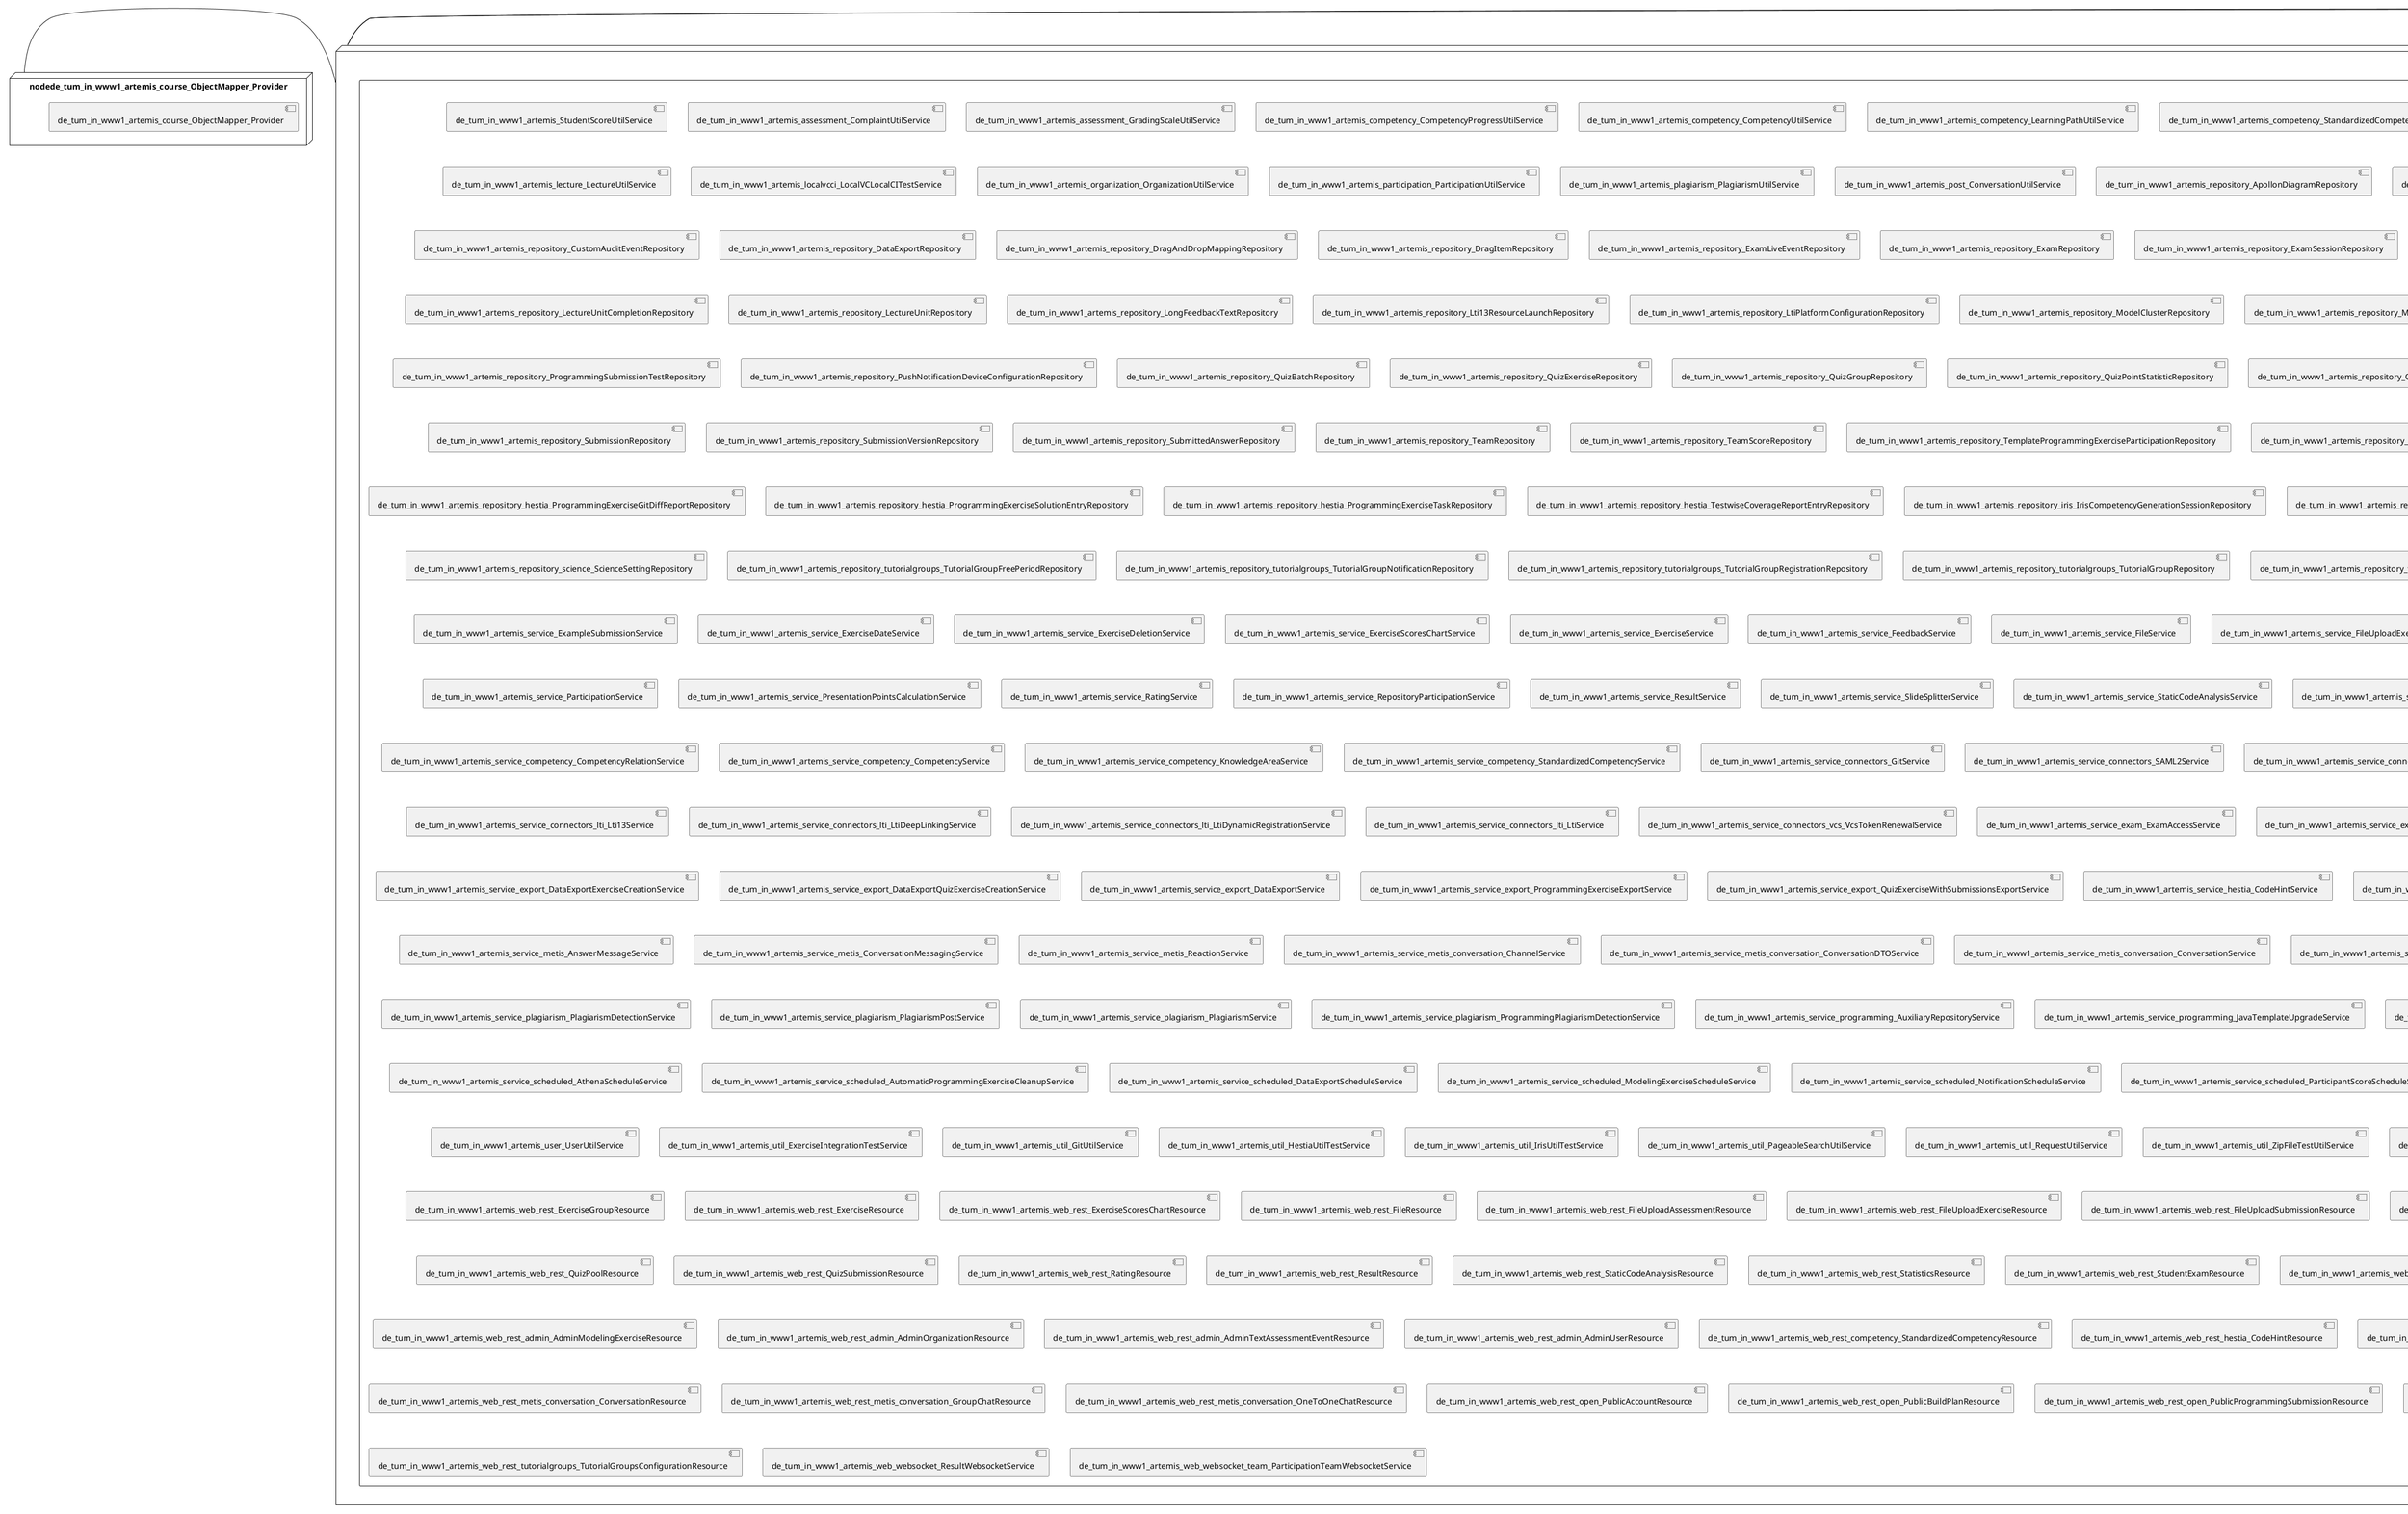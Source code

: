 @startuml
skinparam fixCircleLabelOverlapping true
skinparam componentStyle uml2
node nodede_tum_in_www1_artemis {
component de_tum_in_www1_artemis {
[de_tum_in_www1_artemis_repository_SystemNotificationRepository] [[ls1intum-artemis.system#_8wSIsBG4Ee-QIr4-elu7Cg]]
[de_tum_in_www1_artemis_service_SystemNotificationService] [[ls1intum-artemis.system#_8wSIsBG4Ee-QIr4-elu7Cg]]
[de_tum_in_www1_artemis_web_rest_SystemNotificationResource] [[ls1intum-artemis.system#_8wSIsBG4Ee-QIr4-elu7Cg]]
[de_tum_in_www1_artemis_web_rest_admin_AdminSystemNotificationResource] [[ls1intum-artemis.system#_8wSIsBG4Ee-QIr4-elu7Cg]]
}
}
node nodede_tum_in_www1_artemis_2 {
component de_tum_in_www1_artemis_2 {
[de_tum_in_www1_artemis_config_migration_MigrationService] [[ls1intum-artemis.system#_8wSIsBG4Ee-QIr4-elu7Cg]]
[de_tum_in_www1_artemis_repository_MigrationChangeRepository] [[ls1intum-artemis.system#_8wSIsBG4Ee-QIr4-elu7Cg]]
}
}
node nodede_tum_in_www1_artemis_3 {
component de_tum_in_www1_artemis_3 {
[de_tum_in_www1_artemis_repository_PersistenceAuditEventRepository] [[ls1intum-artemis.system#_8wSIsBG4Ee-QIr4-elu7Cg]]
[de_tum_in_www1_artemis_service_AuditEventService] [[ls1intum-artemis.system#_8wSIsBG4Ee-QIr4-elu7Cg]]
}
}
node nodede_tum_in_www1_artemis_4 {
component de_tum_in_www1_artemis_4 {
[de_tum_in_www1_artemis_repository_science_ScienceEventRepository] [[ls1intum-artemis.system#_8wSIsBG4Ee-QIr4-elu7Cg]]
[de_tum_in_www1_artemis_service_science_ScienceEventService] [[ls1intum-artemis.system#_8wSIsBG4Ee-QIr4-elu7Cg]]
}
}
node nodede_tum_in_www1_artemis_5 {
component de_tum_in_www1_artemis_5 {
[de_tum_in_www1_artemis_repository_iris_IrisChatSessionRepository] [[ls1intum-artemis.system#_8wSIsBG4Ee-QIr4-elu7Cg]]
[de_tum_in_www1_artemis_web_rest_iris_IrisChatSessionResource] [[ls1intum-artemis.system#_8wSIsBG4Ee-QIr4-elu7Cg]]
}
}
node nodede_tum_in_www1_artemis_6 {
component de_tum_in_www1_artemis_6 {
[de_tum_in_www1_artemis_repository_ConductAgreementRepository] [[ls1intum-artemis.system#_8wSIsBG4Ee-QIr4-elu7Cg]]
[de_tum_in_www1_artemis_service_ConductAgreementService] [[ls1intum-artemis.system#_8wSIsBG4Ee-QIr4-elu7Cg]]
}
}
node nodede_tum_in_www1_artemis_7 {
component de_tum_in_www1_artemis_7 {
[de_tum_in_www1_artemis_repository_iris_IrisSettingsRepository] [[ls1intum-artemis.system#_8wSIsBG4Ee-QIr4-elu7Cg]]
[de_tum_in_www1_artemis_service_iris_settings_IrisSettingsService] [[ls1intum-artemis.system#_8wSIsBG4Ee-QIr4-elu7Cg]]
}
}
node nodede_tum_in_www1_artemis_8 {
component de_tum_in_www1_artemis_8 {
[de_tum_in_www1_artemis_StudentScoreUtilService] [[ls1intum-artemis.system#_8wSIsBG4Ee-QIr4-elu7Cg]]
[de_tum_in_www1_artemis_assessment_ComplaintUtilService] [[ls1intum-artemis.system#_8wSIsBG4Ee-QIr4-elu7Cg]]
[de_tum_in_www1_artemis_assessment_GradingScaleUtilService] [[ls1intum-artemis.system#_8wSIsBG4Ee-QIr4-elu7Cg]]
[de_tum_in_www1_artemis_competency_CompetencyProgressUtilService] [[ls1intum-artemis.system#_8wSIsBG4Ee-QIr4-elu7Cg]]
[de_tum_in_www1_artemis_competency_CompetencyUtilService] [[ls1intum-artemis.system#_8wSIsBG4Ee-QIr4-elu7Cg]]
[de_tum_in_www1_artemis_competency_LearningPathUtilService] [[ls1intum-artemis.system#_8wSIsBG4Ee-QIr4-elu7Cg]]
[de_tum_in_www1_artemis_competency_StandardizedCompetencyUtilService] [[ls1intum-artemis.system#_8wSIsBG4Ee-QIr4-elu7Cg]]
[de_tum_in_www1_artemis_course_CourseTestService] [[ls1intum-artemis.system#_8wSIsBG4Ee-QIr4-elu7Cg]]
[de_tum_in_www1_artemis_course_CourseUtilService] [[ls1intum-artemis.system#_8wSIsBG4Ee-QIr4-elu7Cg]]
[de_tum_in_www1_artemis_domain_Repository] [[ls1intum-artemis.system#_8wSIsBG4Ee-QIr4-elu7Cg]]
[de_tum_in_www1_artemis_exam_ExamUtilService] [[ls1intum-artemis.system#_8wSIsBG4Ee-QIr4-elu7Cg]]
[de_tum_in_www1_artemis_exercise_ExerciseUtilService] [[ls1intum-artemis.system#_8wSIsBG4Ee-QIr4-elu7Cg]]
[de_tum_in_www1_artemis_exercise_fileupload_FileUploadExerciseUtilService] [[ls1intum-artemis.system#_8wSIsBG4Ee-QIr4-elu7Cg]]
[de_tum_in_www1_artemis_exercise_modeling_ModelingExerciseUtilService] [[ls1intum-artemis.system#_8wSIsBG4Ee-QIr4-elu7Cg]]
[de_tum_in_www1_artemis_exercise_programming_ContinuousIntegrationTestService] [[ls1intum-artemis.system#_8wSIsBG4Ee-QIr4-elu7Cg]]
[de_tum_in_www1_artemis_exercise_programming_ProgrammingExerciseIntegrationTestService] [[ls1intum-artemis.system#_8wSIsBG4Ee-QIr4-elu7Cg]]
[de_tum_in_www1_artemis_exercise_programming_ProgrammingExerciseResultTestService] [[ls1intum-artemis.system#_8wSIsBG4Ee-QIr4-elu7Cg]]
[de_tum_in_www1_artemis_exercise_programming_ProgrammingExerciseTestService] [[ls1intum-artemis.system#_8wSIsBG4Ee-QIr4-elu7Cg]]
[de_tum_in_www1_artemis_exercise_programming_ProgrammingExerciseUtilService] [[ls1intum-artemis.system#_8wSIsBG4Ee-QIr4-elu7Cg]]
[de_tum_in_www1_artemis_exercise_programming_ProgrammingSubmissionAndResultIntegrationTestService] [[ls1intum-artemis.system#_8wSIsBG4Ee-QIr4-elu7Cg]]
[de_tum_in_www1_artemis_exercise_quiz_QuizExerciseUtilService] [[ls1intum-artemis.system#_8wSIsBG4Ee-QIr4-elu7Cg]]
[de_tum_in_www1_artemis_exercise_text_TextExerciseUtilService] [[ls1intum-artemis.system#_8wSIsBG4Ee-QIr4-elu7Cg]]
[de_tum_in_www1_artemis_lecture_LectureUtilService] [[ls1intum-artemis.system#_8wSIsBG4Ee-QIr4-elu7Cg]]
[de_tum_in_www1_artemis_localvcci_LocalVCLocalCITestService] [[ls1intum-artemis.system#_8wSIsBG4Ee-QIr4-elu7Cg]]
[de_tum_in_www1_artemis_organization_OrganizationUtilService] [[ls1intum-artemis.system#_8wSIsBG4Ee-QIr4-elu7Cg]]
[de_tum_in_www1_artemis_participation_ParticipationUtilService] [[ls1intum-artemis.system#_8wSIsBG4Ee-QIr4-elu7Cg]]
[de_tum_in_www1_artemis_plagiarism_PlagiarismUtilService] [[ls1intum-artemis.system#_8wSIsBG4Ee-QIr4-elu7Cg]]
[de_tum_in_www1_artemis_post_ConversationUtilService] [[ls1intum-artemis.system#_8wSIsBG4Ee-QIr4-elu7Cg]]
[de_tum_in_www1_artemis_repository_ApollonDiagramRepository] [[ls1intum-artemis.system#_8wSIsBG4Ee-QIr4-elu7Cg]]
[de_tum_in_www1_artemis_repository_AttachmentRepository] [[ls1intum-artemis.system#_8wSIsBG4Ee-QIr4-elu7Cg]]
[de_tum_in_www1_artemis_repository_AttachmentUnitRepository] [[ls1intum-artemis.system#_8wSIsBG4Ee-QIr4-elu7Cg]]
[de_tum_in_www1_artemis_repository_AuthorityRepository] [[ls1intum-artemis.system#_8wSIsBG4Ee-QIr4-elu7Cg]]
[de_tum_in_www1_artemis_repository_AuxiliaryRepositoryRepository] [[ls1intum-artemis.system#_8wSIsBG4Ee-QIr4-elu7Cg]]
[de_tum_in_www1_artemis_repository_BonusRepository] [[ls1intum-artemis.system#_8wSIsBG4Ee-QIr4-elu7Cg]]
[de_tum_in_www1_artemis_repository_BuildJobRepository] [[ls1intum-artemis.system#_8wSIsBG4Ee-QIr4-elu7Cg]]
[de_tum_in_www1_artemis_repository_BuildLogEntryRepository] [[ls1intum-artemis.system#_8wSIsBG4Ee-QIr4-elu7Cg]]
[de_tum_in_www1_artemis_repository_BuildLogStatisticsEntryRepository] [[ls1intum-artemis.system#_8wSIsBG4Ee-QIr4-elu7Cg]]
[de_tum_in_www1_artemis_repository_BuildPlanRepository] [[ls1intum-artemis.system#_8wSIsBG4Ee-QIr4-elu7Cg]]
[de_tum_in_www1_artemis_repository_CompetencyProgressRepository] [[ls1intum-artemis.system#_8wSIsBG4Ee-QIr4-elu7Cg]]
[de_tum_in_www1_artemis_repository_CompetencyRelationRepository] [[ls1intum-artemis.system#_8wSIsBG4Ee-QIr4-elu7Cg]]
[de_tum_in_www1_artemis_repository_CompetencyRepository] [[ls1intum-artemis.system#_8wSIsBG4Ee-QIr4-elu7Cg]]
[de_tum_in_www1_artemis_repository_ComplaintRepository] [[ls1intum-artemis.system#_8wSIsBG4Ee-QIr4-elu7Cg]]
[de_tum_in_www1_artemis_repository_ComplaintResponseRepository] [[ls1intum-artemis.system#_8wSIsBG4Ee-QIr4-elu7Cg]]
[de_tum_in_www1_artemis_repository_CourseRepository] [[ls1intum-artemis.system#_8wSIsBG4Ee-QIr4-elu7Cg]]
[de_tum_in_www1_artemis_repository_CustomAuditEventRepository] [[ls1intum-artemis.system#_8wSIsBG4Ee-QIr4-elu7Cg]]
[de_tum_in_www1_artemis_repository_DataExportRepository] [[ls1intum-artemis.system#_8wSIsBG4Ee-QIr4-elu7Cg]]
[de_tum_in_www1_artemis_repository_DragAndDropMappingRepository] [[ls1intum-artemis.system#_8wSIsBG4Ee-QIr4-elu7Cg]]
[de_tum_in_www1_artemis_repository_DragItemRepository] [[ls1intum-artemis.system#_8wSIsBG4Ee-QIr4-elu7Cg]]
[de_tum_in_www1_artemis_repository_ExamLiveEventRepository] [[ls1intum-artemis.system#_8wSIsBG4Ee-QIr4-elu7Cg]]
[de_tum_in_www1_artemis_repository_ExamRepository] [[ls1intum-artemis.system#_8wSIsBG4Ee-QIr4-elu7Cg]]
[de_tum_in_www1_artemis_repository_ExamSessionRepository] [[ls1intum-artemis.system#_8wSIsBG4Ee-QIr4-elu7Cg]]
[de_tum_in_www1_artemis_repository_ExamUserRepository] [[ls1intum-artemis.system#_8wSIsBG4Ee-QIr4-elu7Cg]]
[de_tum_in_www1_artemis_repository_ExampleSubmissionRepository] [[ls1intum-artemis.system#_8wSIsBG4Ee-QIr4-elu7Cg]]
[de_tum_in_www1_artemis_repository_ExerciseGroupRepository] [[ls1intum-artemis.system#_8wSIsBG4Ee-QIr4-elu7Cg]]
[de_tum_in_www1_artemis_repository_ExerciseRepository] [[ls1intum-artemis.system#_8wSIsBG4Ee-QIr4-elu7Cg]]
[de_tum_in_www1_artemis_repository_ExerciseUnitRepository] [[ls1intum-artemis.system#_8wSIsBG4Ee-QIr4-elu7Cg]]
[de_tum_in_www1_artemis_repository_FeedbackRepository] [[ls1intum-artemis.system#_8wSIsBG4Ee-QIr4-elu7Cg]]
[de_tum_in_www1_artemis_repository_FileUploadExerciseRepository] [[ls1intum-artemis.system#_8wSIsBG4Ee-QIr4-elu7Cg]]
[de_tum_in_www1_artemis_repository_FileUploadSubmissionRepository] [[ls1intum-artemis.system#_8wSIsBG4Ee-QIr4-elu7Cg]]
[de_tum_in_www1_artemis_repository_GradeStepRepository] [[ls1intum-artemis.system#_8wSIsBG4Ee-QIr4-elu7Cg]]
[de_tum_in_www1_artemis_repository_GradingCriterionRepository] [[ls1intum-artemis.system#_8wSIsBG4Ee-QIr4-elu7Cg]]
[de_tum_in_www1_artemis_repository_GradingScaleRepository] [[ls1intum-artemis.system#_8wSIsBG4Ee-QIr4-elu7Cg]]
[de_tum_in_www1_artemis_repository_GroupNotificationRepository] [[ls1intum-artemis.system#_8wSIsBG4Ee-QIr4-elu7Cg]]
[de_tum_in_www1_artemis_repository_GuidedTourSettingsRepository] [[ls1intum-artemis.system#_8wSIsBG4Ee-QIr4-elu7Cg]]
[de_tum_in_www1_artemis_repository_LearningPathRepository] [[ls1intum-artemis.system#_8wSIsBG4Ee-QIr4-elu7Cg]]
[de_tum_in_www1_artemis_repository_LectureRepository] [[ls1intum-artemis.system#_8wSIsBG4Ee-QIr4-elu7Cg]]
[de_tum_in_www1_artemis_repository_LectureUnitCompletionRepository] [[ls1intum-artemis.system#_8wSIsBG4Ee-QIr4-elu7Cg]]
[de_tum_in_www1_artemis_repository_LectureUnitRepository] [[ls1intum-artemis.system#_8wSIsBG4Ee-QIr4-elu7Cg]]
[de_tum_in_www1_artemis_repository_LongFeedbackTextRepository] [[ls1intum-artemis.system#_8wSIsBG4Ee-QIr4-elu7Cg]]
[de_tum_in_www1_artemis_repository_Lti13ResourceLaunchRepository] [[ls1intum-artemis.system#_8wSIsBG4Ee-QIr4-elu7Cg]]
[de_tum_in_www1_artemis_repository_LtiPlatformConfigurationRepository] [[ls1intum-artemis.system#_8wSIsBG4Ee-QIr4-elu7Cg]]
[de_tum_in_www1_artemis_repository_ModelClusterRepository] [[ls1intum-artemis.system#_8wSIsBG4Ee-QIr4-elu7Cg]]
[de_tum_in_www1_artemis_repository_ModelElementRepository] [[ls1intum-artemis.system#_8wSIsBG4Ee-QIr4-elu7Cg]]
[de_tum_in_www1_artemis_repository_ModelingExerciseRepository] [[ls1intum-artemis.system#_8wSIsBG4Ee-QIr4-elu7Cg]]
[de_tum_in_www1_artemis_repository_ModelingSubmissionRepository] [[ls1intum-artemis.system#_8wSIsBG4Ee-QIr4-elu7Cg]]
[de_tum_in_www1_artemis_repository_NotificationRepository] [[ls1intum-artemis.system#_8wSIsBG4Ee-QIr4-elu7Cg]]
[de_tum_in_www1_artemis_repository_NotificationSettingRepository] [[ls1intum-artemis.system#_8wSIsBG4Ee-QIr4-elu7Cg]]
[de_tum_in_www1_artemis_repository_OnlineCourseConfigurationRepository] [[ls1intum-artemis.system#_8wSIsBG4Ee-QIr4-elu7Cg]]
[de_tum_in_www1_artemis_repository_OnlineUnitRepository] [[ls1intum-artemis.system#_8wSIsBG4Ee-QIr4-elu7Cg]]
[de_tum_in_www1_artemis_repository_OrganizationRepository] [[ls1intum-artemis.system#_8wSIsBG4Ee-QIr4-elu7Cg]]
[de_tum_in_www1_artemis_repository_ParticipantScoreRepository] [[ls1intum-artemis.system#_8wSIsBG4Ee-QIr4-elu7Cg]]
[de_tum_in_www1_artemis_repository_ParticipationRepository] [[ls1intum-artemis.system#_8wSIsBG4Ee-QIr4-elu7Cg]]
[de_tum_in_www1_artemis_repository_ProgrammingExerciseRepository] [[ls1intum-artemis.system#_8wSIsBG4Ee-QIr4-elu7Cg]]
[de_tum_in_www1_artemis_repository_ProgrammingExerciseStudentParticipationRepository] [[ls1intum-artemis.system#_8wSIsBG4Ee-QIr4-elu7Cg]]
[de_tum_in_www1_artemis_repository_ProgrammingExerciseStudentParticipationTestRepository] [[ls1intum-artemis.system#_8wSIsBG4Ee-QIr4-elu7Cg]]
[de_tum_in_www1_artemis_repository_ProgrammingExerciseTestCaseRepository] [[ls1intum-artemis.system#_8wSIsBG4Ee-QIr4-elu7Cg]]
[de_tum_in_www1_artemis_repository_ProgrammingExerciseTestRepository] [[ls1intum-artemis.system#_8wSIsBG4Ee-QIr4-elu7Cg]]
[de_tum_in_www1_artemis_repository_ProgrammingSubmissionRepository] [[ls1intum-artemis.system#_8wSIsBG4Ee-QIr4-elu7Cg]]
[de_tum_in_www1_artemis_repository_ProgrammingSubmissionTestRepository] [[ls1intum-artemis.system#_8wSIsBG4Ee-QIr4-elu7Cg]]
[de_tum_in_www1_artemis_repository_PushNotificationDeviceConfigurationRepository] [[ls1intum-artemis.system#_8wSIsBG4Ee-QIr4-elu7Cg]]
[de_tum_in_www1_artemis_repository_QuizBatchRepository] [[ls1intum-artemis.system#_8wSIsBG4Ee-QIr4-elu7Cg]]
[de_tum_in_www1_artemis_repository_QuizExerciseRepository] [[ls1intum-artemis.system#_8wSIsBG4Ee-QIr4-elu7Cg]]
[de_tum_in_www1_artemis_repository_QuizGroupRepository] [[ls1intum-artemis.system#_8wSIsBG4Ee-QIr4-elu7Cg]]
[de_tum_in_www1_artemis_repository_QuizPointStatisticRepository] [[ls1intum-artemis.system#_8wSIsBG4Ee-QIr4-elu7Cg]]
[de_tum_in_www1_artemis_repository_QuizPoolRepository] [[ls1intum-artemis.system#_8wSIsBG4Ee-QIr4-elu7Cg]]
[de_tum_in_www1_artemis_repository_QuizQuestionRepository] [[ls1intum-artemis.system#_8wSIsBG4Ee-QIr4-elu7Cg]]
[de_tum_in_www1_artemis_repository_QuizQuestionStatisticRepository] [[ls1intum-artemis.system#_8wSIsBG4Ee-QIr4-elu7Cg]]
[de_tum_in_www1_artemis_repository_QuizSubmissionRepository] [[ls1intum-artemis.system#_8wSIsBG4Ee-QIr4-elu7Cg]]
[de_tum_in_www1_artemis_repository_RatingRepository] [[ls1intum-artemis.system#_8wSIsBG4Ee-QIr4-elu7Cg]]
[de_tum_in_www1_artemis_repository_ResultRepository] [[ls1intum-artemis.system#_8wSIsBG4Ee-QIr4-elu7Cg]]
[de_tum_in_www1_artemis_repository_SingleUserNotificationRepository] [[ls1intum-artemis.system#_8wSIsBG4Ee-QIr4-elu7Cg]]
[de_tum_in_www1_artemis_repository_SlideRepository] [[ls1intum-artemis.system#_8wSIsBG4Ee-QIr4-elu7Cg]]
[de_tum_in_www1_artemis_repository_SolutionProgrammingExerciseParticipationRepository] [[ls1intum-artemis.system#_8wSIsBG4Ee-QIr4-elu7Cg]]
[de_tum_in_www1_artemis_repository_SourceRepository] [[ls1intum-artemis.system#_8wSIsBG4Ee-QIr4-elu7Cg]]
[de_tum_in_www1_artemis_repository_StaticCodeAnalysisCategoryRepository] [[ls1intum-artemis.system#_8wSIsBG4Ee-QIr4-elu7Cg]]
[de_tum_in_www1_artemis_repository_StatisticsRepository] [[ls1intum-artemis.system#_8wSIsBG4Ee-QIr4-elu7Cg]]
[de_tum_in_www1_artemis_repository_StudentExamRepository] [[ls1intum-artemis.system#_8wSIsBG4Ee-QIr4-elu7Cg]]
[de_tum_in_www1_artemis_repository_StudentParticipationRepository] [[ls1intum-artemis.system#_8wSIsBG4Ee-QIr4-elu7Cg]]
[de_tum_in_www1_artemis_repository_StudentScoreRepository] [[ls1intum-artemis.system#_8wSIsBG4Ee-QIr4-elu7Cg]]
[de_tum_in_www1_artemis_repository_SubmissionPolicyRepository] [[ls1intum-artemis.system#_8wSIsBG4Ee-QIr4-elu7Cg]]
[de_tum_in_www1_artemis_repository_SubmissionRepository] [[ls1intum-artemis.system#_8wSIsBG4Ee-QIr4-elu7Cg]]
[de_tum_in_www1_artemis_repository_SubmissionVersionRepository] [[ls1intum-artemis.system#_8wSIsBG4Ee-QIr4-elu7Cg]]
[de_tum_in_www1_artemis_repository_SubmittedAnswerRepository] [[ls1intum-artemis.system#_8wSIsBG4Ee-QIr4-elu7Cg]]
[de_tum_in_www1_artemis_repository_TeamRepository] [[ls1intum-artemis.system#_8wSIsBG4Ee-QIr4-elu7Cg]]
[de_tum_in_www1_artemis_repository_TeamScoreRepository] [[ls1intum-artemis.system#_8wSIsBG4Ee-QIr4-elu7Cg]]
[de_tum_in_www1_artemis_repository_TemplateProgrammingExerciseParticipationRepository] [[ls1intum-artemis.system#_8wSIsBG4Ee-QIr4-elu7Cg]]
[de_tum_in_www1_artemis_repository_TextAssessmentEventRepository] [[ls1intum-artemis.system#_8wSIsBG4Ee-QIr4-elu7Cg]]
[de_tum_in_www1_artemis_repository_TextBlockRepository] [[ls1intum-artemis.system#_8wSIsBG4Ee-QIr4-elu7Cg]]
[de_tum_in_www1_artemis_repository_TextExerciseRepository] [[ls1intum-artemis.system#_8wSIsBG4Ee-QIr4-elu7Cg]]
[de_tum_in_www1_artemis_repository_TextSubmissionRepository] [[ls1intum-artemis.system#_8wSIsBG4Ee-QIr4-elu7Cg]]
[de_tum_in_www1_artemis_repository_TextUnitRepository] [[ls1intum-artemis.system#_8wSIsBG4Ee-QIr4-elu7Cg]]
[de_tum_in_www1_artemis_repository_TutorParticipationRepository] [[ls1intum-artemis.system#_8wSIsBG4Ee-QIr4-elu7Cg]]
[de_tum_in_www1_artemis_repository_UserRepository] [[ls1intum-artemis.system#_8wSIsBG4Ee-QIr4-elu7Cg]]
[de_tum_in_www1_artemis_repository_UserTestRepository] [[ls1intum-artemis.system#_8wSIsBG4Ee-QIr4-elu7Cg]]
[de_tum_in_www1_artemis_repository_VideoUnitRepository] [[ls1intum-artemis.system#_8wSIsBG4Ee-QIr4-elu7Cg]]
[de_tum_in_www1_artemis_repository_competency_KnowledgeAreaRepository] [[ls1intum-artemis.system#_8wSIsBG4Ee-QIr4-elu7Cg]]
[de_tum_in_www1_artemis_repository_competency_StandardizedCompetencyRepository] [[ls1intum-artemis.system#_8wSIsBG4Ee-QIr4-elu7Cg]]
[de_tum_in_www1_artemis_repository_hestia_CodeHintRepository] [[ls1intum-artemis.system#_8wSIsBG4Ee-QIr4-elu7Cg]]
[de_tum_in_www1_artemis_repository_hestia_CoverageFileReportRepository] [[ls1intum-artemis.system#_8wSIsBG4Ee-QIr4-elu7Cg]]
[de_tum_in_www1_artemis_repository_hestia_CoverageReportRepository] [[ls1intum-artemis.system#_8wSIsBG4Ee-QIr4-elu7Cg]]
[de_tum_in_www1_artemis_repository_hestia_ExerciseHintActivationRepository] [[ls1intum-artemis.system#_8wSIsBG4Ee-QIr4-elu7Cg]]
[de_tum_in_www1_artemis_repository_hestia_ExerciseHintRepository] [[ls1intum-artemis.system#_8wSIsBG4Ee-QIr4-elu7Cg]]
[de_tum_in_www1_artemis_repository_hestia_ProgrammingExerciseGitDiffReportRepository] [[ls1intum-artemis.system#_8wSIsBG4Ee-QIr4-elu7Cg]]
[de_tum_in_www1_artemis_repository_hestia_ProgrammingExerciseSolutionEntryRepository] [[ls1intum-artemis.system#_8wSIsBG4Ee-QIr4-elu7Cg]]
[de_tum_in_www1_artemis_repository_hestia_ProgrammingExerciseTaskRepository] [[ls1intum-artemis.system#_8wSIsBG4Ee-QIr4-elu7Cg]]
[de_tum_in_www1_artemis_repository_hestia_TestwiseCoverageReportEntryRepository] [[ls1intum-artemis.system#_8wSIsBG4Ee-QIr4-elu7Cg]]
[de_tum_in_www1_artemis_repository_iris_IrisCompetencyGenerationSessionRepository] [[ls1intum-artemis.system#_8wSIsBG4Ee-QIr4-elu7Cg]]
[de_tum_in_www1_artemis_repository_iris_IrisHestiaSessionRepository] [[ls1intum-artemis.system#_8wSIsBG4Ee-QIr4-elu7Cg]]
[de_tum_in_www1_artemis_repository_iris_IrisMessageRepository] [[ls1intum-artemis.system#_8wSIsBG4Ee-QIr4-elu7Cg]]
[de_tum_in_www1_artemis_repository_iris_IrisSessionRepository] [[ls1intum-artemis.system#_8wSIsBG4Ee-QIr4-elu7Cg]]
[de_tum_in_www1_artemis_repository_metis_AnswerPostRepository] [[ls1intum-artemis.system#_8wSIsBG4Ee-QIr4-elu7Cg]]
[de_tum_in_www1_artemis_repository_metis_ConversationMessageRepository] [[ls1intum-artemis.system#_8wSIsBG4Ee-QIr4-elu7Cg]]
[de_tum_in_www1_artemis_repository_metis_ConversationParticipantRepository] [[ls1intum-artemis.system#_8wSIsBG4Ee-QIr4-elu7Cg]]
[de_tum_in_www1_artemis_repository_metis_PostRepository] [[ls1intum-artemis.system#_8wSIsBG4Ee-QIr4-elu7Cg]]
[de_tum_in_www1_artemis_repository_metis_ReactionRepository] [[ls1intum-artemis.system#_8wSIsBG4Ee-QIr4-elu7Cg]]
[de_tum_in_www1_artemis_repository_metis_conversation_ChannelRepository] [[ls1intum-artemis.system#_8wSIsBG4Ee-QIr4-elu7Cg]]
[de_tum_in_www1_artemis_repository_metis_conversation_ConversationNotificationRepository] [[ls1intum-artemis.system#_8wSIsBG4Ee-QIr4-elu7Cg]]
[de_tum_in_www1_artemis_repository_metis_conversation_ConversationRepository] [[ls1intum-artemis.system#_8wSIsBG4Ee-QIr4-elu7Cg]]
[de_tum_in_www1_artemis_repository_metis_conversation_GroupChatRepository] [[ls1intum-artemis.system#_8wSIsBG4Ee-QIr4-elu7Cg]]
[de_tum_in_www1_artemis_repository_metis_conversation_OneToOneChatRepository] [[ls1intum-artemis.system#_8wSIsBG4Ee-QIr4-elu7Cg]]
[de_tum_in_www1_artemis_repository_plagiarism_PlagiarismCaseRepository] [[ls1intum-artemis.system#_8wSIsBG4Ee-QIr4-elu7Cg]]
[de_tum_in_www1_artemis_repository_plagiarism_PlagiarismComparisonRepository] [[ls1intum-artemis.system#_8wSIsBG4Ee-QIr4-elu7Cg]]
[de_tum_in_www1_artemis_repository_plagiarism_PlagiarismResultRepository] [[ls1intum-artemis.system#_8wSIsBG4Ee-QIr4-elu7Cg]]
[de_tum_in_www1_artemis_repository_plagiarism_PlagiarismSubmissionRepository] [[ls1intum-artemis.system#_8wSIsBG4Ee-QIr4-elu7Cg]]
[de_tum_in_www1_artemis_repository_science_ScienceSettingRepository] [[ls1intum-artemis.system#_8wSIsBG4Ee-QIr4-elu7Cg]]
[de_tum_in_www1_artemis_repository_tutorialgroups_TutorialGroupFreePeriodRepository] [[ls1intum-artemis.system#_8wSIsBG4Ee-QIr4-elu7Cg]]
[de_tum_in_www1_artemis_repository_tutorialgroups_TutorialGroupNotificationRepository] [[ls1intum-artemis.system#_8wSIsBG4Ee-QIr4-elu7Cg]]
[de_tum_in_www1_artemis_repository_tutorialgroups_TutorialGroupRegistrationRepository] [[ls1intum-artemis.system#_8wSIsBG4Ee-QIr4-elu7Cg]]
[de_tum_in_www1_artemis_repository_tutorialgroups_TutorialGroupRepository] [[ls1intum-artemis.system#_8wSIsBG4Ee-QIr4-elu7Cg]]
[de_tum_in_www1_artemis_repository_tutorialgroups_TutorialGroupScheduleRepository] [[ls1intum-artemis.system#_8wSIsBG4Ee-QIr4-elu7Cg]]
[de_tum_in_www1_artemis_repository_tutorialgroups_TutorialGroupSessionRepository] [[ls1intum-artemis.system#_8wSIsBG4Ee-QIr4-elu7Cg]]
[de_tum_in_www1_artemis_repository_tutorialgroups_TutorialGroupsConfigurationRepository] [[ls1intum-artemis.system#_8wSIsBG4Ee-QIr4-elu7Cg]]
[de_tum_in_www1_artemis_security_DomainUserDetailsService] [[ls1intum-artemis.system#_8wSIsBG4Ee-QIr4-elu7Cg]]
[de_tum_in_www1_artemis_service_AssessmentDashboardService] [[ls1intum-artemis.system#_8wSIsBG4Ee-QIr4-elu7Cg]]
[de_tum_in_www1_artemis_service_AssessmentService] [[ls1intum-artemis.system#_8wSIsBG4Ee-QIr4-elu7Cg]]
[de_tum_in_www1_artemis_service_AttachmentUnitService] [[ls1intum-artemis.system#_8wSIsBG4Ee-QIr4-elu7Cg]]
[de_tum_in_www1_artemis_service_AuthorizationCheckService] [[ls1intum-artemis.system#_8wSIsBG4Ee-QIr4-elu7Cg]]
[de_tum_in_www1_artemis_service_BonusService] [[ls1intum-artemis.system#_8wSIsBG4Ee-QIr4-elu7Cg]]
[de_tum_in_www1_artemis_service_BuildLogEntryService] [[ls1intum-artemis.system#_8wSIsBG4Ee-QIr4-elu7Cg]]
[de_tum_in_www1_artemis_service_ComplaintResponseService] [[ls1intum-artemis.system#_8wSIsBG4Ee-QIr4-elu7Cg]]
[de_tum_in_www1_artemis_service_ComplaintService] [[ls1intum-artemis.system#_8wSIsBG4Ee-QIr4-elu7Cg]]
[de_tum_in_www1_artemis_service_ConsistencyCheckService] [[ls1intum-artemis.system#_8wSIsBG4Ee-QIr4-elu7Cg]]
[de_tum_in_www1_artemis_service_ConsistencyCheckTestService] [[ls1intum-artemis.system#_8wSIsBG4Ee-QIr4-elu7Cg]]
[de_tum_in_www1_artemis_service_CourseScoreCalculationService] [[ls1intum-artemis.system#_8wSIsBG4Ee-QIr4-elu7Cg]]
[de_tum_in_www1_artemis_service_CourseService] [[ls1intum-artemis.system#_8wSIsBG4Ee-QIr4-elu7Cg]]
[de_tum_in_www1_artemis_service_EmailSummaryService] [[ls1intum-artemis.system#_8wSIsBG4Ee-QIr4-elu7Cg]]
[de_tum_in_www1_artemis_service_ExampleSubmissionService] [[ls1intum-artemis.system#_8wSIsBG4Ee-QIr4-elu7Cg]]
[de_tum_in_www1_artemis_service_ExerciseDateService] [[ls1intum-artemis.system#_8wSIsBG4Ee-QIr4-elu7Cg]]
[de_tum_in_www1_artemis_service_ExerciseDeletionService] [[ls1intum-artemis.system#_8wSIsBG4Ee-QIr4-elu7Cg]]
[de_tum_in_www1_artemis_service_ExerciseScoresChartService] [[ls1intum-artemis.system#_8wSIsBG4Ee-QIr4-elu7Cg]]
[de_tum_in_www1_artemis_service_ExerciseService] [[ls1intum-artemis.system#_8wSIsBG4Ee-QIr4-elu7Cg]]
[de_tum_in_www1_artemis_service_FeedbackService] [[ls1intum-artemis.system#_8wSIsBG4Ee-QIr4-elu7Cg]]
[de_tum_in_www1_artemis_service_FileService] [[ls1intum-artemis.system#_8wSIsBG4Ee-QIr4-elu7Cg]]
[de_tum_in_www1_artemis_service_FileUploadExerciseImportService] [[ls1intum-artemis.system#_8wSIsBG4Ee-QIr4-elu7Cg]]
[de_tum_in_www1_artemis_service_FileUploadExerciseService] [[ls1intum-artemis.system#_8wSIsBG4Ee-QIr4-elu7Cg]]
[de_tum_in_www1_artemis_service_FileUploadSubmissionService] [[ls1intum-artemis.system#_8wSIsBG4Ee-QIr4-elu7Cg]]
[de_tum_in_www1_artemis_service_GradingScaleService] [[ls1intum-artemis.system#_8wSIsBG4Ee-QIr4-elu7Cg]]
[de_tum_in_www1_artemis_service_LectureImportService] [[ls1intum-artemis.system#_8wSIsBG4Ee-QIr4-elu7Cg]]
[de_tum_in_www1_artemis_service_LectureService] [[ls1intum-artemis.system#_8wSIsBG4Ee-QIr4-elu7Cg]]
[de_tum_in_www1_artemis_service_LectureUnitProcessingService] [[ls1intum-artemis.system#_8wSIsBG4Ee-QIr4-elu7Cg]]
[de_tum_in_www1_artemis_service_LectureUnitService] [[ls1intum-artemis.system#_8wSIsBG4Ee-QIr4-elu7Cg]]
[de_tum_in_www1_artemis_service_ModelingExerciseImportService] [[ls1intum-artemis.system#_8wSIsBG4Ee-QIr4-elu7Cg]]
[de_tum_in_www1_artemis_service_ModelingExerciseService] [[ls1intum-artemis.system#_8wSIsBG4Ee-QIr4-elu7Cg]]
[de_tum_in_www1_artemis_service_ModelingSubmissionService] [[ls1intum-artemis.system#_8wSIsBG4Ee-QIr4-elu7Cg]]
[de_tum_in_www1_artemis_service_OnlineCourseConfigurationService] [[ls1intum-artemis.system#_8wSIsBG4Ee-QIr4-elu7Cg]]
[de_tum_in_www1_artemis_service_OrganizationService] [[ls1intum-artemis.system#_8wSIsBG4Ee-QIr4-elu7Cg]]
[de_tum_in_www1_artemis_service_ParticipantScoreService] [[ls1intum-artemis.system#_8wSIsBG4Ee-QIr4-elu7Cg]]
[de_tum_in_www1_artemis_service_ParticipationAuthorizationCheckService] [[ls1intum-artemis.system#_8wSIsBG4Ee-QIr4-elu7Cg]]
[de_tum_in_www1_artemis_service_ParticipationService] [[ls1intum-artemis.system#_8wSIsBG4Ee-QIr4-elu7Cg]]
[de_tum_in_www1_artemis_service_PresentationPointsCalculationService] [[ls1intum-artemis.system#_8wSIsBG4Ee-QIr4-elu7Cg]]
[de_tum_in_www1_artemis_service_RatingService] [[ls1intum-artemis.system#_8wSIsBG4Ee-QIr4-elu7Cg]]
[de_tum_in_www1_artemis_service_RepositoryParticipationService] [[ls1intum-artemis.system#_8wSIsBG4Ee-QIr4-elu7Cg]]
[de_tum_in_www1_artemis_service_ResultService] [[ls1intum-artemis.system#_8wSIsBG4Ee-QIr4-elu7Cg]]
[de_tum_in_www1_artemis_service_SlideSplitterService] [[ls1intum-artemis.system#_8wSIsBG4Ee-QIr4-elu7Cg]]
[de_tum_in_www1_artemis_service_StaticCodeAnalysisService] [[ls1intum-artemis.system#_8wSIsBG4Ee-QIr4-elu7Cg]]
[de_tum_in_www1_artemis_service_StatisticsService] [[ls1intum-artemis.system#_8wSIsBG4Ee-QIr4-elu7Cg]]
[de_tum_in_www1_artemis_service_SubmissionPolicyService] [[ls1intum-artemis.system#_8wSIsBG4Ee-QIr4-elu7Cg]]
[de_tum_in_www1_artemis_service_SubmissionService] [[ls1intum-artemis.system#_8wSIsBG4Ee-QIr4-elu7Cg]]
[de_tum_in_www1_artemis_service_SubmissionVersionService] [[ls1intum-artemis.system#_8wSIsBG4Ee-QIr4-elu7Cg]]
[de_tum_in_www1_artemis_service_TeamService] [[ls1intum-artemis.system#_8wSIsBG4Ee-QIr4-elu7Cg]]
[de_tum_in_www1_artemis_service_TextBlockService] [[ls1intum-artemis.system#_8wSIsBG4Ee-QIr4-elu7Cg]]
[de_tum_in_www1_artemis_service_TextExerciseImportService] [[ls1intum-artemis.system#_8wSIsBG4Ee-QIr4-elu7Cg]]
[de_tum_in_www1_artemis_service_TextExerciseService] [[ls1intum-artemis.system#_8wSIsBG4Ee-QIr4-elu7Cg]]
[de_tum_in_www1_artemis_service_TextSubmissionService] [[ls1intum-artemis.system#_8wSIsBG4Ee-QIr4-elu7Cg]]
[de_tum_in_www1_artemis_service_TutorEffortService] [[ls1intum-artemis.system#_8wSIsBG4Ee-QIr4-elu7Cg]]
[de_tum_in_www1_artemis_service_TutorLeaderboardService] [[ls1intum-artemis.system#_8wSIsBG4Ee-QIr4-elu7Cg]]
[de_tum_in_www1_artemis_service_TutorParticipationService] [[ls1intum-artemis.system#_8wSIsBG4Ee-QIr4-elu7Cg]]
[de_tum_in_www1_artemis_service_UriService] [[ls1intum-artemis.system#_8wSIsBG4Ee-QIr4-elu7Cg]]
[de_tum_in_www1_artemis_service_compass_CompassService] [[ls1intum-artemis.system#_8wSIsBG4Ee-QIr4-elu7Cg]]
[de_tum_in_www1_artemis_service_competency_CompetencyProgressService] [[ls1intum-artemis.system#_8wSIsBG4Ee-QIr4-elu7Cg]]
[de_tum_in_www1_artemis_service_competency_CompetencyRelationService] [[ls1intum-artemis.system#_8wSIsBG4Ee-QIr4-elu7Cg]]
[de_tum_in_www1_artemis_service_competency_CompetencyService] [[ls1intum-artemis.system#_8wSIsBG4Ee-QIr4-elu7Cg]]
[de_tum_in_www1_artemis_service_competency_KnowledgeAreaService] [[ls1intum-artemis.system#_8wSIsBG4Ee-QIr4-elu7Cg]]
[de_tum_in_www1_artemis_service_competency_StandardizedCompetencyService] [[ls1intum-artemis.system#_8wSIsBG4Ee-QIr4-elu7Cg]]
[de_tum_in_www1_artemis_service_connectors_GitService] [[ls1intum-artemis.system#_8wSIsBG4Ee-QIr4-elu7Cg]]
[de_tum_in_www1_artemis_service_connectors_SAML2Service] [[ls1intum-artemis.system#_8wSIsBG4Ee-QIr4-elu7Cg]]
[de_tum_in_www1_artemis_service_connectors_athena_AthenaDTOConverterService] [[ls1intum-artemis.system#_8wSIsBG4Ee-QIr4-elu7Cg]]
[de_tum_in_www1_artemis_service_connectors_athena_AthenaModuleService] [[ls1intum-artemis.system#_8wSIsBG4Ee-QIr4-elu7Cg]]
[de_tum_in_www1_artemis_service_connectors_athena_AthenaRepositoryExportService] [[ls1intum-artemis.system#_8wSIsBG4Ee-QIr4-elu7Cg]]
[de_tum_in_www1_artemis_service_connectors_athena_AthenaSubmissionSendingService] [[ls1intum-artemis.system#_8wSIsBG4Ee-QIr4-elu7Cg]]
[de_tum_in_www1_artemis_service_connectors_gitlab_GitLabPersonalAccessTokenManagementService] [[ls1intum-artemis.system#_8wSIsBG4Ee-QIr4-elu7Cg]]
[de_tum_in_www1_artemis_service_connectors_gitlab_GitLabService] [[ls1intum-artemis.system#_8wSIsBG4Ee-QIr4-elu7Cg]]
[de_tum_in_www1_artemis_service_connectors_gitlab_GitLabUserManagementService] [[ls1intum-artemis.system#_8wSIsBG4Ee-QIr4-elu7Cg]]
[de_tum_in_www1_artemis_service_connectors_gitlabci_GitLabCIService] [[ls1intum-artemis.system#_8wSIsBG4Ee-QIr4-elu7Cg]]
[de_tum_in_www1_artemis_service_connectors_jenkins_JenkinsService] [[ls1intum-artemis.system#_8wSIsBG4Ee-QIr4-elu7Cg]]
[de_tum_in_www1_artemis_service_connectors_jenkins_JenkinsUserManagementService] [[ls1intum-artemis.system#_8wSIsBG4Ee-QIr4-elu7Cg]]
[de_tum_in_www1_artemis_service_connectors_jenkins_build_plan_JenkinsBuildPlanService] [[ls1intum-artemis.system#_8wSIsBG4Ee-QIr4-elu7Cg]]
[de_tum_in_www1_artemis_service_connectors_localci_LocalCIResultProcessingService] [[ls1intum-artemis.system#_8wSIsBG4Ee-QIr4-elu7Cg]]
[de_tum_in_www1_artemis_service_connectors_localci_LocalCIService] [[ls1intum-artemis.system#_8wSIsBG4Ee-QIr4-elu7Cg]]
[de_tum_in_www1_artemis_service_connectors_localci_LocalCITriggerService] [[ls1intum-artemis.system#_8wSIsBG4Ee-QIr4-elu7Cg]]
[de_tum_in_www1_artemis_service_connectors_localci_SharedQueueManagementService] [[ls1intum-artemis.system#_8wSIsBG4Ee-QIr4-elu7Cg]]
[de_tum_in_www1_artemis_service_connectors_localvc_LocalVCServletService] [[ls1intum-artemis.system#_8wSIsBG4Ee-QIr4-elu7Cg]]
[de_tum_in_www1_artemis_service_connectors_lti_Lti13Service] [[ls1intum-artemis.system#_8wSIsBG4Ee-QIr4-elu7Cg]]
[de_tum_in_www1_artemis_service_connectors_lti_LtiDeepLinkingService] [[ls1intum-artemis.system#_8wSIsBG4Ee-QIr4-elu7Cg]]
[de_tum_in_www1_artemis_service_connectors_lti_LtiDynamicRegistrationService] [[ls1intum-artemis.system#_8wSIsBG4Ee-QIr4-elu7Cg]]
[de_tum_in_www1_artemis_service_connectors_lti_LtiService] [[ls1intum-artemis.system#_8wSIsBG4Ee-QIr4-elu7Cg]]
[de_tum_in_www1_artemis_service_connectors_vcs_VcsTokenRenewalService] [[ls1intum-artemis.system#_8wSIsBG4Ee-QIr4-elu7Cg]]
[de_tum_in_www1_artemis_service_exam_ExamAccessService] [[ls1intum-artemis.system#_8wSIsBG4Ee-QIr4-elu7Cg]]
[de_tum_in_www1_artemis_service_exam_ExamDateService] [[ls1intum-artemis.system#_8wSIsBG4Ee-QIr4-elu7Cg]]
[de_tum_in_www1_artemis_service_exam_ExamDeletionService] [[ls1intum-artemis.system#_8wSIsBG4Ee-QIr4-elu7Cg]]
[de_tum_in_www1_artemis_service_exam_ExamImportService] [[ls1intum-artemis.system#_8wSIsBG4Ee-QIr4-elu7Cg]]
[de_tum_in_www1_artemis_service_exam_ExamLiveEventsService] [[ls1intum-artemis.system#_8wSIsBG4Ee-QIr4-elu7Cg]]
[de_tum_in_www1_artemis_service_exam_ExamQuizService] [[ls1intum-artemis.system#_8wSIsBG4Ee-QIr4-elu7Cg]]
[de_tum_in_www1_artemis_service_exam_ExamRegistrationService] [[ls1intum-artemis.system#_8wSIsBG4Ee-QIr4-elu7Cg]]
[de_tum_in_www1_artemis_service_exam_ExamService] [[ls1intum-artemis.system#_8wSIsBG4Ee-QIr4-elu7Cg]]
[de_tum_in_www1_artemis_service_exam_ExamSessionService] [[ls1intum-artemis.system#_8wSIsBG4Ee-QIr4-elu7Cg]]
[de_tum_in_www1_artemis_service_exam_ExamSubmissionService] [[ls1intum-artemis.system#_8wSIsBG4Ee-QIr4-elu7Cg]]
[de_tum_in_www1_artemis_service_exam_ExamUserService] [[ls1intum-artemis.system#_8wSIsBG4Ee-QIr4-elu7Cg]]
[de_tum_in_www1_artemis_service_exam_StudentExamAccessService] [[ls1intum-artemis.system#_8wSIsBG4Ee-QIr4-elu7Cg]]
[de_tum_in_www1_artemis_service_exam_StudentExamService] [[ls1intum-artemis.system#_8wSIsBG4Ee-QIr4-elu7Cg]]
[de_tum_in_www1_artemis_service_export_CourseExamExportService] [[ls1intum-artemis.system#_8wSIsBG4Ee-QIr4-elu7Cg]]
[de_tum_in_www1_artemis_service_export_DataExportCommunicationDataService] [[ls1intum-artemis.system#_8wSIsBG4Ee-QIr4-elu7Cg]]
[de_tum_in_www1_artemis_service_export_DataExportCreationService] [[ls1intum-artemis.system#_8wSIsBG4Ee-QIr4-elu7Cg]]
[de_tum_in_www1_artemis_service_export_DataExportExamCreationService] [[ls1intum-artemis.system#_8wSIsBG4Ee-QIr4-elu7Cg]]
[de_tum_in_www1_artemis_service_export_DataExportExerciseCreationService] [[ls1intum-artemis.system#_8wSIsBG4Ee-QIr4-elu7Cg]]
[de_tum_in_www1_artemis_service_export_DataExportQuizExerciseCreationService] [[ls1intum-artemis.system#_8wSIsBG4Ee-QIr4-elu7Cg]]
[de_tum_in_www1_artemis_service_export_DataExportService] [[ls1intum-artemis.system#_8wSIsBG4Ee-QIr4-elu7Cg]]
[de_tum_in_www1_artemis_service_export_ProgrammingExerciseExportService] [[ls1intum-artemis.system#_8wSIsBG4Ee-QIr4-elu7Cg]]
[de_tum_in_www1_artemis_service_export_QuizExerciseWithSubmissionsExportService] [[ls1intum-artemis.system#_8wSIsBG4Ee-QIr4-elu7Cg]]
[de_tum_in_www1_artemis_service_hestia_CodeHintService] [[ls1intum-artemis.system#_8wSIsBG4Ee-QIr4-elu7Cg]]
[de_tum_in_www1_artemis_service_hestia_ExerciseHintService] [[ls1intum-artemis.system#_8wSIsBG4Ee-QIr4-elu7Cg]]
[de_tum_in_www1_artemis_service_hestia_ProgrammingExerciseGitDiffReportService] [[ls1intum-artemis.system#_8wSIsBG4Ee-QIr4-elu7Cg]]
[de_tum_in_www1_artemis_service_hestia_ProgrammingExerciseTaskService] [[ls1intum-artemis.system#_8wSIsBG4Ee-QIr4-elu7Cg]]
[de_tum_in_www1_artemis_service_hestia_TestwiseCoverageService] [[ls1intum-artemis.system#_8wSIsBG4Ee-QIr4-elu7Cg]]
[de_tum_in_www1_artemis_service_hestia_behavioral_BehavioralTestCaseService] [[ls1intum-artemis.system#_8wSIsBG4Ee-QIr4-elu7Cg]]
[de_tum_in_www1_artemis_service_hestia_structural_StructuralTestCaseService] [[ls1intum-artemis.system#_8wSIsBG4Ee-QIr4-elu7Cg]]
[de_tum_in_www1_artemis_service_iris_IrisMessageService] [[ls1intum-artemis.system#_8wSIsBG4Ee-QIr4-elu7Cg]]
[de_tum_in_www1_artemis_service_iris_IrisRateLimitService] [[ls1intum-artemis.system#_8wSIsBG4Ee-QIr4-elu7Cg]]
[de_tum_in_www1_artemis_service_iris_IrisSessionService] [[ls1intum-artemis.system#_8wSIsBG4Ee-QIr4-elu7Cg]]
[de_tum_in_www1_artemis_service_iris_session_IrisChatSessionService] [[ls1intum-artemis.system#_8wSIsBG4Ee-QIr4-elu7Cg]]
[de_tum_in_www1_artemis_service_iris_session_IrisCompetencyGenerationSessionService] [[ls1intum-artemis.system#_8wSIsBG4Ee-QIr4-elu7Cg]]
[de_tum_in_www1_artemis_service_iris_session_IrisHestiaSessionService] [[ls1intum-artemis.system#_8wSIsBG4Ee-QIr4-elu7Cg]]
[de_tum_in_www1_artemis_service_learningpath_LearningPathNgxService] [[ls1intum-artemis.system#_8wSIsBG4Ee-QIr4-elu7Cg]]
[de_tum_in_www1_artemis_service_learningpath_LearningPathRecommendationService] [[ls1intum-artemis.system#_8wSIsBG4Ee-QIr4-elu7Cg]]
[de_tum_in_www1_artemis_service_learningpath_LearningPathService] [[ls1intum-artemis.system#_8wSIsBG4Ee-QIr4-elu7Cg]]
[de_tum_in_www1_artemis_service_messaging_InstanceMessageReceiveService] [[ls1intum-artemis.system#_8wSIsBG4Ee-QIr4-elu7Cg]]
[de_tum_in_www1_artemis_service_metis_AnswerMessageService] [[ls1intum-artemis.system#_8wSIsBG4Ee-QIr4-elu7Cg]]
[de_tum_in_www1_artemis_service_metis_ConversationMessagingService] [[ls1intum-artemis.system#_8wSIsBG4Ee-QIr4-elu7Cg]]
[de_tum_in_www1_artemis_service_metis_ReactionService] [[ls1intum-artemis.system#_8wSIsBG4Ee-QIr4-elu7Cg]]
[de_tum_in_www1_artemis_service_metis_conversation_ChannelService] [[ls1intum-artemis.system#_8wSIsBG4Ee-QIr4-elu7Cg]]
[de_tum_in_www1_artemis_service_metis_conversation_ConversationDTOService] [[ls1intum-artemis.system#_8wSIsBG4Ee-QIr4-elu7Cg]]
[de_tum_in_www1_artemis_service_metis_conversation_ConversationService] [[ls1intum-artemis.system#_8wSIsBG4Ee-QIr4-elu7Cg]]
[de_tum_in_www1_artemis_service_metis_conversation_GroupChatService] [[ls1intum-artemis.system#_8wSIsBG4Ee-QIr4-elu7Cg]]
[de_tum_in_www1_artemis_service_metis_conversation_OneToOneChatService] [[ls1intum-artemis.system#_8wSIsBG4Ee-QIr4-elu7Cg]]
[de_tum_in_www1_artemis_service_metis_conversation_auth_ChannelAuthorizationService] [[ls1intum-artemis.system#_8wSIsBG4Ee-QIr4-elu7Cg]]
[de_tum_in_www1_artemis_service_metis_conversation_auth_ConversationAuthorizationService] [[ls1intum-artemis.system#_8wSIsBG4Ee-QIr4-elu7Cg]]
[de_tum_in_www1_artemis_service_metis_conversation_auth_GroupChatAuthorizationService] [[ls1intum-artemis.system#_8wSIsBG4Ee-QIr4-elu7Cg]]
[de_tum_in_www1_artemis_service_metis_conversation_auth_OneToOneChatAuthorizationService] [[ls1intum-artemis.system#_8wSIsBG4Ee-QIr4-elu7Cg]]
[de_tum_in_www1_artemis_service_notifications_ConversationNotificationService] [[ls1intum-artemis.system#_8wSIsBG4Ee-QIr4-elu7Cg]]
[de_tum_in_www1_artemis_service_notifications_GroupNotificationService] [[ls1intum-artemis.system#_8wSIsBG4Ee-QIr4-elu7Cg]]
[de_tum_in_www1_artemis_service_notifications_NotificationSettingsService] [[ls1intum-artemis.system#_8wSIsBG4Ee-QIr4-elu7Cg]]
[de_tum_in_www1_artemis_service_notifications_SingleUserNotificationService] [[ls1intum-artemis.system#_8wSIsBG4Ee-QIr4-elu7Cg]]
[de_tum_in_www1_artemis_service_notifications_TutorialGroupNotificationService] [[ls1intum-artemis.system#_8wSIsBG4Ee-QIr4-elu7Cg]]
[de_tum_in_www1_artemis_service_notifications_push_notifications_ApplePushNotificationService] [[ls1intum-artemis.system#_8wSIsBG4Ee-QIr4-elu7Cg]]
[de_tum_in_www1_artemis_service_notifications_push_notifications_FirebasePushNotificationService] [[ls1intum-artemis.system#_8wSIsBG4Ee-QIr4-elu7Cg]]
[de_tum_in_www1_artemis_service_plagiarism_ContinuousPlagiarismControlService] [[ls1intum-artemis.system#_8wSIsBG4Ee-QIr4-elu7Cg]]
[de_tum_in_www1_artemis_service_plagiarism_PlagiarismAnswerPostService] [[ls1intum-artemis.system#_8wSIsBG4Ee-QIr4-elu7Cg]]
[de_tum_in_www1_artemis_service_plagiarism_PlagiarismCaseService] [[ls1intum-artemis.system#_8wSIsBG4Ee-QIr4-elu7Cg]]
[de_tum_in_www1_artemis_service_plagiarism_PlagiarismDetectionService] [[ls1intum-artemis.system#_8wSIsBG4Ee-QIr4-elu7Cg]]
[de_tum_in_www1_artemis_service_plagiarism_PlagiarismPostService] [[ls1intum-artemis.system#_8wSIsBG4Ee-QIr4-elu7Cg]]
[de_tum_in_www1_artemis_service_plagiarism_PlagiarismService] [[ls1intum-artemis.system#_8wSIsBG4Ee-QIr4-elu7Cg]]
[de_tum_in_www1_artemis_service_plagiarism_ProgrammingPlagiarismDetectionService] [[ls1intum-artemis.system#_8wSIsBG4Ee-QIr4-elu7Cg]]
[de_tum_in_www1_artemis_service_programming_AuxiliaryRepositoryService] [[ls1intum-artemis.system#_8wSIsBG4Ee-QIr4-elu7Cg]]
[de_tum_in_www1_artemis_service_programming_JavaTemplateUpgradeService] [[ls1intum-artemis.system#_8wSIsBG4Ee-QIr4-elu7Cg]]
[de_tum_in_www1_artemis_service_programming_ProgrammingExerciseFeedbackCreationService] [[ls1intum-artemis.system#_8wSIsBG4Ee-QIr4-elu7Cg]]
[de_tum_in_www1_artemis_service_programming_ProgrammingExerciseGradingService] [[ls1intum-artemis.system#_8wSIsBG4Ee-QIr4-elu7Cg]]
[de_tum_in_www1_artemis_service_programming_ProgrammingExerciseImportBasicService] [[ls1intum-artemis.system#_8wSIsBG4Ee-QIr4-elu7Cg]]
[de_tum_in_www1_artemis_service_programming_ProgrammingExerciseImportFromFileService] [[ls1intum-artemis.system#_8wSIsBG4Ee-QIr4-elu7Cg]]
[de_tum_in_www1_artemis_service_programming_ProgrammingExerciseImportService] [[ls1intum-artemis.system#_8wSIsBG4Ee-QIr4-elu7Cg]]
[de_tum_in_www1_artemis_service_programming_ProgrammingExerciseParticipationService] [[ls1intum-artemis.system#_8wSIsBG4Ee-QIr4-elu7Cg]]
[de_tum_in_www1_artemis_service_programming_ProgrammingExerciseService] [[ls1intum-artemis.system#_8wSIsBG4Ee-QIr4-elu7Cg]]
[de_tum_in_www1_artemis_service_programming_ProgrammingExerciseTestCaseService] [[ls1intum-artemis.system#_8wSIsBG4Ee-QIr4-elu7Cg]]
[de_tum_in_www1_artemis_service_programming_ProgrammingMessagingService] [[ls1intum-artemis.system#_8wSIsBG4Ee-QIr4-elu7Cg]]
[de_tum_in_www1_artemis_service_programming_ProgrammingSubmissionService] [[ls1intum-artemis.system#_8wSIsBG4Ee-QIr4-elu7Cg]]
[de_tum_in_www1_artemis_service_programming_ProgrammingTriggerService] [[ls1intum-artemis.system#_8wSIsBG4Ee-QIr4-elu7Cg]]
[de_tum_in_www1_artemis_service_quiz_QuizBatchService] [[ls1intum-artemis.system#_8wSIsBG4Ee-QIr4-elu7Cg]]
[de_tum_in_www1_artemis_service_quiz_QuizExerciseService] [[ls1intum-artemis.system#_8wSIsBG4Ee-QIr4-elu7Cg]]
[de_tum_in_www1_artemis_service_quiz_QuizPoolService] [[ls1intum-artemis.system#_8wSIsBG4Ee-QIr4-elu7Cg]]
[de_tum_in_www1_artemis_service_quiz_QuizStatisticService] [[ls1intum-artemis.system#_8wSIsBG4Ee-QIr4-elu7Cg]]
[de_tum_in_www1_artemis_service_quiz_QuizSubmissionService] [[ls1intum-artemis.system#_8wSIsBG4Ee-QIr4-elu7Cg]]
[de_tum_in_www1_artemis_service_scheduled_AthenaScheduleService] [[ls1intum-artemis.system#_8wSIsBG4Ee-QIr4-elu7Cg]]
[de_tum_in_www1_artemis_service_scheduled_AutomaticProgrammingExerciseCleanupService] [[ls1intum-artemis.system#_8wSIsBG4Ee-QIr4-elu7Cg]]
[de_tum_in_www1_artemis_service_scheduled_DataExportScheduleService] [[ls1intum-artemis.system#_8wSIsBG4Ee-QIr4-elu7Cg]]
[de_tum_in_www1_artemis_service_scheduled_ModelingExerciseScheduleService] [[ls1intum-artemis.system#_8wSIsBG4Ee-QIr4-elu7Cg]]
[de_tum_in_www1_artemis_service_scheduled_NotificationScheduleService] [[ls1intum-artemis.system#_8wSIsBG4Ee-QIr4-elu7Cg]]
[de_tum_in_www1_artemis_service_scheduled_ParticipantScoreScheduleService] [[ls1intum-artemis.system#_8wSIsBG4Ee-QIr4-elu7Cg]]
[de_tum_in_www1_artemis_service_scheduled_ProgrammingExerciseScheduleService] [[ls1intum-artemis.system#_8wSIsBG4Ee-QIr4-elu7Cg]]
[de_tum_in_www1_artemis_service_scheduled_PushNotificationDeviceConfigurationCleanupService] [[ls1intum-artemis.system#_8wSIsBG4Ee-QIr4-elu7Cg]]
[de_tum_in_www1_artemis_service_scheduled_UserScheduleService] [[ls1intum-artemis.system#_8wSIsBG4Ee-QIr4-elu7Cg]]
[de_tum_in_www1_artemis_service_scheduled_cache_quiz_QuizScheduleService] [[ls1intum-artemis.system#_8wSIsBG4Ee-QIr4-elu7Cg]]
[de_tum_in_www1_artemis_service_tutorialgroups_TutorialGroupChannelManagementService] [[ls1intum-artemis.system#_8wSIsBG4Ee-QIr4-elu7Cg]]
[de_tum_in_www1_artemis_service_tutorialgroups_TutorialGroupFreePeriodService] [[ls1intum-artemis.system#_8wSIsBG4Ee-QIr4-elu7Cg]]
[de_tum_in_www1_artemis_service_tutorialgroups_TutorialGroupScheduleService] [[ls1intum-artemis.system#_8wSIsBG4Ee-QIr4-elu7Cg]]
[de_tum_in_www1_artemis_service_tutorialgroups_TutorialGroupService] [[ls1intum-artemis.system#_8wSIsBG4Ee-QIr4-elu7Cg]]
[de_tum_in_www1_artemis_service_tutorialgroups_TutorialGroupsConfigurationService] [[ls1intum-artemis.system#_8wSIsBG4Ee-QIr4-elu7Cg]]
[de_tum_in_www1_artemis_service_user_AuthorityService] [[ls1intum-artemis.system#_8wSIsBG4Ee-QIr4-elu7Cg]]
[de_tum_in_www1_artemis_service_user_PasswordService] [[ls1intum-artemis.system#_8wSIsBG4Ee-QIr4-elu7Cg]]
[de_tum_in_www1_artemis_service_user_UserCreationService] [[ls1intum-artemis.system#_8wSIsBG4Ee-QIr4-elu7Cg]]
[de_tum_in_www1_artemis_service_user_UserService] [[ls1intum-artemis.system#_8wSIsBG4Ee-QIr4-elu7Cg]]
[de_tum_in_www1_artemis_team_TeamUtilService] [[ls1intum-artemis.system#_8wSIsBG4Ee-QIr4-elu7Cg]]
[de_tum_in_www1_artemis_tutorialgroups_TutorialGroupUtilService] [[ls1intum-artemis.system#_8wSIsBG4Ee-QIr4-elu7Cg]]
[de_tum_in_www1_artemis_user_UserTestService] [[ls1intum-artemis.system#_8wSIsBG4Ee-QIr4-elu7Cg]]
[de_tum_in_www1_artemis_user_UserUtilService] [[ls1intum-artemis.system#_8wSIsBG4Ee-QIr4-elu7Cg]]
[de_tum_in_www1_artemis_util_ExerciseIntegrationTestService] [[ls1intum-artemis.system#_8wSIsBG4Ee-QIr4-elu7Cg]]
[de_tum_in_www1_artemis_util_GitUtilService] [[ls1intum-artemis.system#_8wSIsBG4Ee-QIr4-elu7Cg]]
[de_tum_in_www1_artemis_util_HestiaUtilTestService] [[ls1intum-artemis.system#_8wSIsBG4Ee-QIr4-elu7Cg]]
[de_tum_in_www1_artemis_util_IrisUtilTestService] [[ls1intum-artemis.system#_8wSIsBG4Ee-QIr4-elu7Cg]]
[de_tum_in_www1_artemis_util_PageableSearchUtilService] [[ls1intum-artemis.system#_8wSIsBG4Ee-QIr4-elu7Cg]]
[de_tum_in_www1_artemis_util_RequestUtilService] [[ls1intum-artemis.system#_8wSIsBG4Ee-QIr4-elu7Cg]]
[de_tum_in_www1_artemis_util_ZipFileTestUtilService] [[ls1intum-artemis.system#_8wSIsBG4Ee-QIr4-elu7Cg]]
[de_tum_in_www1_artemis_web_rest_AccountResource] [[ls1intum-artemis.system#_8wSIsBG4Ee-QIr4-elu7Cg]]
[de_tum_in_www1_artemis_web_rest_ApollonDiagramResource] [[ls1intum-artemis.system#_8wSIsBG4Ee-QIr4-elu7Cg]]
[de_tum_in_www1_artemis_web_rest_AthenaResource] [[ls1intum-artemis.system#_8wSIsBG4Ee-QIr4-elu7Cg]]
[de_tum_in_www1_artemis_web_rest_AttachmentResource] [[ls1intum-artemis.system#_8wSIsBG4Ee-QIr4-elu7Cg]]
[de_tum_in_www1_artemis_web_rest_BonusResource] [[ls1intum-artemis.system#_8wSIsBG4Ee-QIr4-elu7Cg]]
[de_tum_in_www1_artemis_web_rest_CompetencyResource] [[ls1intum-artemis.system#_8wSIsBG4Ee-QIr4-elu7Cg]]
[de_tum_in_www1_artemis_web_rest_ComplaintResource] [[ls1intum-artemis.system#_8wSIsBG4Ee-QIr4-elu7Cg]]
[de_tum_in_www1_artemis_web_rest_ComplaintResponseResource] [[ls1intum-artemis.system#_8wSIsBG4Ee-QIr4-elu7Cg]]
[de_tum_in_www1_artemis_web_rest_ConsistencyCheckResource] [[ls1intum-artemis.system#_8wSIsBG4Ee-QIr4-elu7Cg]]
[de_tum_in_www1_artemis_web_rest_CourseResource] [[ls1intum-artemis.system#_8wSIsBG4Ee-QIr4-elu7Cg]]
[de_tum_in_www1_artemis_web_rest_DataExportResource] [[ls1intum-artemis.system#_8wSIsBG4Ee-QIr4-elu7Cg]]
[de_tum_in_www1_artemis_web_rest_ExamResource] [[ls1intum-artemis.system#_8wSIsBG4Ee-QIr4-elu7Cg]]
[de_tum_in_www1_artemis_web_rest_ExamUserResource] [[ls1intum-artemis.system#_8wSIsBG4Ee-QIr4-elu7Cg]]
[de_tum_in_www1_artemis_web_rest_ExampleSubmissionResource] [[ls1intum-artemis.system#_8wSIsBG4Ee-QIr4-elu7Cg]]
[de_tum_in_www1_artemis_web_rest_ExerciseGroupResource] [[ls1intum-artemis.system#_8wSIsBG4Ee-QIr4-elu7Cg]]
[de_tum_in_www1_artemis_web_rest_ExerciseResource] [[ls1intum-artemis.system#_8wSIsBG4Ee-QIr4-elu7Cg]]
[de_tum_in_www1_artemis_web_rest_ExerciseScoresChartResource] [[ls1intum-artemis.system#_8wSIsBG4Ee-QIr4-elu7Cg]]
[de_tum_in_www1_artemis_web_rest_FileResource] [[ls1intum-artemis.system#_8wSIsBG4Ee-QIr4-elu7Cg]]
[de_tum_in_www1_artemis_web_rest_FileUploadAssessmentResource] [[ls1intum-artemis.system#_8wSIsBG4Ee-QIr4-elu7Cg]]
[de_tum_in_www1_artemis_web_rest_FileUploadExerciseResource] [[ls1intum-artemis.system#_8wSIsBG4Ee-QIr4-elu7Cg]]
[de_tum_in_www1_artemis_web_rest_FileUploadSubmissionResource] [[ls1intum-artemis.system#_8wSIsBG4Ee-QIr4-elu7Cg]]
[de_tum_in_www1_artemis_web_rest_GradeStepResource] [[ls1intum-artemis.system#_8wSIsBG4Ee-QIr4-elu7Cg]]
[de_tum_in_www1_artemis_web_rest_GradingScaleResource] [[ls1intum-artemis.system#_8wSIsBG4Ee-QIr4-elu7Cg]]
[de_tum_in_www1_artemis_web_rest_LearningPathResource] [[ls1intum-artemis.system#_8wSIsBG4Ee-QIr4-elu7Cg]]
[de_tum_in_www1_artemis_web_rest_LectureResource] [[ls1intum-artemis.system#_8wSIsBG4Ee-QIr4-elu7Cg]]
[de_tum_in_www1_artemis_web_rest_LongFeedbackTextResource] [[ls1intum-artemis.system#_8wSIsBG4Ee-QIr4-elu7Cg]]
[de_tum_in_www1_artemis_web_rest_LtiResource] [[ls1intum-artemis.system#_8wSIsBG4Ee-QIr4-elu7Cg]]
[de_tum_in_www1_artemis_web_rest_ModelingAssessmentResource] [[ls1intum-artemis.system#_8wSIsBG4Ee-QIr4-elu7Cg]]
[de_tum_in_www1_artemis_web_rest_ModelingExerciseResource] [[ls1intum-artemis.system#_8wSIsBG4Ee-QIr4-elu7Cg]]
[de_tum_in_www1_artemis_web_rest_ModelingSubmissionResource] [[ls1intum-artemis.system#_8wSIsBG4Ee-QIr4-elu7Cg]]
[de_tum_in_www1_artemis_web_rest_NotificationResource] [[ls1intum-artemis.system#_8wSIsBG4Ee-QIr4-elu7Cg]]
[de_tum_in_www1_artemis_web_rest_NotificationSettingsResource] [[ls1intum-artemis.system#_8wSIsBG4Ee-QIr4-elu7Cg]]
[de_tum_in_www1_artemis_web_rest_OrganizationResource] [[ls1intum-artemis.system#_8wSIsBG4Ee-QIr4-elu7Cg]]
[de_tum_in_www1_artemis_web_rest_ParticipantScoreResource] [[ls1intum-artemis.system#_8wSIsBG4Ee-QIr4-elu7Cg]]
[de_tum_in_www1_artemis_web_rest_ParticipationResource] [[ls1intum-artemis.system#_8wSIsBG4Ee-QIr4-elu7Cg]]
[de_tum_in_www1_artemis_web_rest_QuizExerciseResource] [[ls1intum-artemis.system#_8wSIsBG4Ee-QIr4-elu7Cg]]
[de_tum_in_www1_artemis_web_rest_QuizPoolResource] [[ls1intum-artemis.system#_8wSIsBG4Ee-QIr4-elu7Cg]]
[de_tum_in_www1_artemis_web_rest_QuizSubmissionResource] [[ls1intum-artemis.system#_8wSIsBG4Ee-QIr4-elu7Cg]]
[de_tum_in_www1_artemis_web_rest_RatingResource] [[ls1intum-artemis.system#_8wSIsBG4Ee-QIr4-elu7Cg]]
[de_tum_in_www1_artemis_web_rest_ResultResource] [[ls1intum-artemis.system#_8wSIsBG4Ee-QIr4-elu7Cg]]
[de_tum_in_www1_artemis_web_rest_StaticCodeAnalysisResource] [[ls1intum-artemis.system#_8wSIsBG4Ee-QIr4-elu7Cg]]
[de_tum_in_www1_artemis_web_rest_StatisticsResource] [[ls1intum-artemis.system#_8wSIsBG4Ee-QIr4-elu7Cg]]
[de_tum_in_www1_artemis_web_rest_StudentExamResource] [[ls1intum-artemis.system#_8wSIsBG4Ee-QIr4-elu7Cg]]
[de_tum_in_www1_artemis_web_rest_SubmissionPolicyResource] [[ls1intum-artemis.system#_8wSIsBG4Ee-QIr4-elu7Cg]]
[de_tum_in_www1_artemis_web_rest_SubmissionResource] [[ls1intum-artemis.system#_8wSIsBG4Ee-QIr4-elu7Cg]]
[de_tum_in_www1_artemis_web_rest_TeamResource] [[ls1intum-artemis.system#_8wSIsBG4Ee-QIr4-elu7Cg]]
[de_tum_in_www1_artemis_web_rest_TextAssessmentEventResource] [[ls1intum-artemis.system#_8wSIsBG4Ee-QIr4-elu7Cg]]
[de_tum_in_www1_artemis_web_rest_TextAssessmentResource] [[ls1intum-artemis.system#_8wSIsBG4Ee-QIr4-elu7Cg]]
[de_tum_in_www1_artemis_web_rest_TextExerciseResource] [[ls1intum-artemis.system#_8wSIsBG4Ee-QIr4-elu7Cg]]
[de_tum_in_www1_artemis_web_rest_TextSubmissionResource] [[ls1intum-artemis.system#_8wSIsBG4Ee-QIr4-elu7Cg]]
[de_tum_in_www1_artemis_web_rest_TutorEffortResource] [[ls1intum-artemis.system#_8wSIsBG4Ee-QIr4-elu7Cg]]
[de_tum_in_www1_artemis_web_rest_TutorParticipationResource] [[ls1intum-artemis.system#_8wSIsBG4Ee-QIr4-elu7Cg]]
[de_tum_in_www1_artemis_web_rest_UserResource] [[ls1intum-artemis.system#_8wSIsBG4Ee-QIr4-elu7Cg]]
[de_tum_in_www1_artemis_web_rest_admin_AdminBuildJobQueueResource] [[ls1intum-artemis.system#_8wSIsBG4Ee-QIr4-elu7Cg]]
[de_tum_in_www1_artemis_web_rest_admin_AdminCourseResource] [[ls1intum-artemis.system#_8wSIsBG4Ee-QIr4-elu7Cg]]
[de_tum_in_www1_artemis_web_rest_admin_AdminExamResource] [[ls1intum-artemis.system#_8wSIsBG4Ee-QIr4-elu7Cg]]
[de_tum_in_www1_artemis_web_rest_admin_AdminExerciseResource] [[ls1intum-artemis.system#_8wSIsBG4Ee-QIr4-elu7Cg]]
[de_tum_in_www1_artemis_web_rest_admin_AdminLtiConfigurationResource] [[ls1intum-artemis.system#_8wSIsBG4Ee-QIr4-elu7Cg]]
[de_tum_in_www1_artemis_web_rest_admin_AdminModelingExerciseResource] [[ls1intum-artemis.system#_8wSIsBG4Ee-QIr4-elu7Cg]]
[de_tum_in_www1_artemis_web_rest_admin_AdminOrganizationResource] [[ls1intum-artemis.system#_8wSIsBG4Ee-QIr4-elu7Cg]]
[de_tum_in_www1_artemis_web_rest_admin_AdminTextAssessmentEventResource] [[ls1intum-artemis.system#_8wSIsBG4Ee-QIr4-elu7Cg]]
[de_tum_in_www1_artemis_web_rest_admin_AdminUserResource] [[ls1intum-artemis.system#_8wSIsBG4Ee-QIr4-elu7Cg]]
[de_tum_in_www1_artemis_web_rest_competency_StandardizedCompetencyResource] [[ls1intum-artemis.system#_8wSIsBG4Ee-QIr4-elu7Cg]]
[de_tum_in_www1_artemis_web_rest_hestia_CodeHintResource] [[ls1intum-artemis.system#_8wSIsBG4Ee-QIr4-elu7Cg]]
[de_tum_in_www1_artemis_web_rest_hestia_ExerciseHintResource] [[ls1intum-artemis.system#_8wSIsBG4Ee-QIr4-elu7Cg]]
[de_tum_in_www1_artemis_web_rest_hestia_ProgrammingExerciseGitDiffReportResource] [[ls1intum-artemis.system#_8wSIsBG4Ee-QIr4-elu7Cg]]
[de_tum_in_www1_artemis_web_rest_hestia_ProgrammingExerciseSolutionEntryResource] [[ls1intum-artemis.system#_8wSIsBG4Ee-QIr4-elu7Cg]]
[de_tum_in_www1_artemis_web_rest_hestia_ProgrammingExerciseTaskResource] [[ls1intum-artemis.system#_8wSIsBG4Ee-QIr4-elu7Cg]]
[de_tum_in_www1_artemis_web_rest_iris_IrisMessageResource] [[ls1intum-artemis.system#_8wSIsBG4Ee-QIr4-elu7Cg]]
[de_tum_in_www1_artemis_web_rest_iris_IrisSettingsResource] [[ls1intum-artemis.system#_8wSIsBG4Ee-QIr4-elu7Cg]]
[de_tum_in_www1_artemis_web_rest_lecture_AttachmentUnitResource] [[ls1intum-artemis.system#_8wSIsBG4Ee-QIr4-elu7Cg]]
[de_tum_in_www1_artemis_web_rest_lecture_ExerciseUnitResource] [[ls1intum-artemis.system#_8wSIsBG4Ee-QIr4-elu7Cg]]
[de_tum_in_www1_artemis_web_rest_lecture_LectureUnitResource] [[ls1intum-artemis.system#_8wSIsBG4Ee-QIr4-elu7Cg]]
[de_tum_in_www1_artemis_web_rest_lecture_OnlineUnitResource] [[ls1intum-artemis.system#_8wSIsBG4Ee-QIr4-elu7Cg]]
[de_tum_in_www1_artemis_web_rest_lecture_TextUnitResource] [[ls1intum-artemis.system#_8wSIsBG4Ee-QIr4-elu7Cg]]
[de_tum_in_www1_artemis_web_rest_lecture_VideoUnitResource] [[ls1intum-artemis.system#_8wSIsBG4Ee-QIr4-elu7Cg]]
[de_tum_in_www1_artemis_web_rest_localci_BuildJobQueueResource] [[ls1intum-artemis.system#_8wSIsBG4Ee-QIr4-elu7Cg]]
[de_tum_in_www1_artemis_web_rest_localci_BuildPlanResource] [[ls1intum-artemis.system#_8wSIsBG4Ee-QIr4-elu7Cg]]
[de_tum_in_www1_artemis_web_rest_metis_ConversationMessageResource] [[ls1intum-artemis.system#_8wSIsBG4Ee-QIr4-elu7Cg]]
[de_tum_in_www1_artemis_web_rest_metis_conversation_ChannelResource] [[ls1intum-artemis.system#_8wSIsBG4Ee-QIr4-elu7Cg]]
[de_tum_in_www1_artemis_web_rest_metis_conversation_ConversationResource] [[ls1intum-artemis.system#_8wSIsBG4Ee-QIr4-elu7Cg]]
[de_tum_in_www1_artemis_web_rest_metis_conversation_GroupChatResource] [[ls1intum-artemis.system#_8wSIsBG4Ee-QIr4-elu7Cg]]
[de_tum_in_www1_artemis_web_rest_metis_conversation_OneToOneChatResource] [[ls1intum-artemis.system#_8wSIsBG4Ee-QIr4-elu7Cg]]
[de_tum_in_www1_artemis_web_rest_open_PublicAccountResource] [[ls1intum-artemis.system#_8wSIsBG4Ee-QIr4-elu7Cg]]
[de_tum_in_www1_artemis_web_rest_open_PublicBuildPlanResource] [[ls1intum-artemis.system#_8wSIsBG4Ee-QIr4-elu7Cg]]
[de_tum_in_www1_artemis_web_rest_open_PublicProgrammingSubmissionResource] [[ls1intum-artemis.system#_8wSIsBG4Ee-QIr4-elu7Cg]]
[de_tum_in_www1_artemis_web_rest_plagiarism_PlagiarismCaseResource] [[ls1intum-artemis.system#_8wSIsBG4Ee-QIr4-elu7Cg]]
[de_tum_in_www1_artemis_web_rest_plagiarism_PlagiarismResource] [[ls1intum-artemis.system#_8wSIsBG4Ee-QIr4-elu7Cg]]
[de_tum_in_www1_artemis_web_rest_programming_ProgrammingAssessmentResource] [[ls1intum-artemis.system#_8wSIsBG4Ee-QIr4-elu7Cg]]
[de_tum_in_www1_artemis_web_rest_programming_ProgrammingExerciseExportImportResource] [[ls1intum-artemis.system#_8wSIsBG4Ee-QIr4-elu7Cg]]
[de_tum_in_www1_artemis_web_rest_programming_ProgrammingExerciseGradingResource] [[ls1intum-artemis.system#_8wSIsBG4Ee-QIr4-elu7Cg]]
[de_tum_in_www1_artemis_web_rest_programming_ProgrammingExerciseParticipationResource] [[ls1intum-artemis.system#_8wSIsBG4Ee-QIr4-elu7Cg]]
[de_tum_in_www1_artemis_web_rest_programming_ProgrammingExercisePlagiarismResource] [[ls1intum-artemis.system#_8wSIsBG4Ee-QIr4-elu7Cg]]
[de_tum_in_www1_artemis_web_rest_programming_ProgrammingExerciseResource] [[ls1intum-artemis.system#_8wSIsBG4Ee-QIr4-elu7Cg]]
[de_tum_in_www1_artemis_web_rest_programming_ProgrammingExerciseTestCaseResource] [[ls1intum-artemis.system#_8wSIsBG4Ee-QIr4-elu7Cg]]
[de_tum_in_www1_artemis_web_rest_programming_ProgrammingSubmissionResource] [[ls1intum-artemis.system#_8wSIsBG4Ee-QIr4-elu7Cg]]
[de_tum_in_www1_artemis_web_rest_push_notification_PushNotificationResource] [[ls1intum-artemis.system#_8wSIsBG4Ee-QIr4-elu7Cg]]
[de_tum_in_www1_artemis_web_rest_repository_RepositoryProgrammingExerciseParticipationResource] [[ls1intum-artemis.system#_8wSIsBG4Ee-QIr4-elu7Cg]]
[de_tum_in_www1_artemis_web_rest_science_ScienceSettingsResource] [[ls1intum-artemis.system#_8wSIsBG4Ee-QIr4-elu7Cg]]
[de_tum_in_www1_artemis_web_rest_tutorialgroups_TutorialGroupFreePeriodResource] [[ls1intum-artemis.system#_8wSIsBG4Ee-QIr4-elu7Cg]]
[de_tum_in_www1_artemis_web_rest_tutorialgroups_TutorialGroupResource] [[ls1intum-artemis.system#_8wSIsBG4Ee-QIr4-elu7Cg]]
[de_tum_in_www1_artemis_web_rest_tutorialgroups_TutorialGroupSessionResource] [[ls1intum-artemis.system#_8wSIsBG4Ee-QIr4-elu7Cg]]
[de_tum_in_www1_artemis_web_rest_tutorialgroups_TutorialGroupsConfigurationResource] [[ls1intum-artemis.system#_8wSIsBG4Ee-QIr4-elu7Cg]]
[de_tum_in_www1_artemis_web_websocket_ResultWebsocketService] [[ls1intum-artemis.system#_8wSIsBG4Ee-QIr4-elu7Cg]]
[de_tum_in_www1_artemis_web_websocket_team_ParticipationTeamWebsocketService] [[ls1intum-artemis.system#_8wSIsBG4Ee-QIr4-elu7Cg]]
}
}
node nodede_tum_in_www1_artemis_service {
component de_tum_in_www1_artemis_service {
[de_tum_in_www1_artemis_service_listeners_ResultListener] [[ls1intum-artemis.system#_8wSIsBG4Ee-QIr4-elu7Cg]]
[de_tum_in_www1_artemis_service_messaging_DistributedInstanceMessageSendService] [[ls1intum-artemis.system#_8wSIsBG4Ee-QIr4-elu7Cg]]
[de_tum_in_www1_artemis_service_messaging_MainInstanceMessageSendService] [[ls1intum-artemis.system#_8wSIsBG4Ee-QIr4-elu7Cg]]
}
}
node nodede_tum_in_www1_artemis_aspects_resources_EnforceRoleInCourseResource {
[de_tum_in_www1_artemis_aspects_resources_EnforceRoleInCourseResource] [[ls1intum-artemis.system#_8wSIsBG4Ee-QIr4-elu7Cg]]
}
node nodede_tum_in_www1_artemis_aspects_resources_EnforceRoleInExerciseResource {
[de_tum_in_www1_artemis_aspects_resources_EnforceRoleInExerciseResource] [[ls1intum-artemis.system#_8wSIsBG4Ee-QIr4-elu7Cg]]
}
node nodede_tum_in_www1_artemis_authorization_AuthorizationTestService {
[de_tum_in_www1_artemis_authorization_AuthorizationTestService] [[ls1intum-artemis.system#_8wSIsBG4Ee-QIr4-elu7Cg]]
}
node nodede_tum_in_www1_artemis_course_ObjectMapper_Provider {
[de_tum_in_www1_artemis_course_ObjectMapper_Provider] [[ls1intum-artemis.system#_8wSIsBG4Ee-QIr4-elu7Cg]]
}
node nodede_tum_in_www1_artemis_management_SecurityMetersService {
[de_tum_in_www1_artemis_management_SecurityMetersService] [[ls1intum-artemis.system#_8wSIsBG4Ee-QIr4-elu7Cg]]
}
node nodede_tum_in_www1_artemis_participation_ObjectMapper_Provider {
[de_tum_in_www1_artemis_participation_ObjectMapper_Provider] [[ls1intum-artemis.system#_8wSIsBG4Ee-QIr4-elu7Cg]]
}
node nodede_tum_in_www1_artemis_security_OAuth2JWKSService {
[de_tum_in_www1_artemis_security_OAuth2JWKSService] [[ls1intum-artemis.system#_8wSIsBG4Ee-QIr4-elu7Cg]]
}
node nodede_tum_in_www1_artemis_security_jwt_JWTCookieService {
[de_tum_in_www1_artemis_security_jwt_JWTCookieService] [[ls1intum-artemis.system#_8wSIsBG4Ee-QIr4-elu7Cg]]
}
node nodede_tum_in_www1_artemis_service_AccountService {
[de_tum_in_www1_artemis_service_AccountService] [[ls1intum-artemis.system#_8wSIsBG4Ee-QIr4-elu7Cg]]
}
node nodede_tum_in_www1_artemis_service_DragAndDropQuizAnswerConversionService {
[de_tum_in_www1_artemis_service_DragAndDropQuizAnswerConversionService] [[ls1intum-artemis.system#_8wSIsBG4Ee-QIr4-elu7Cg]]
}
node nodede_tum_in_www1_artemis_service_ExerciseLifecycleService {
[de_tum_in_www1_artemis_service_ExerciseLifecycleService] [[ls1intum-artemis.system#_8wSIsBG4Ee-QIr4-elu7Cg]]
}
node nodede_tum_in_www1_artemis_service_ExerciseSpecificationService {
[de_tum_in_www1_artemis_service_ExerciseSpecificationService] [[ls1intum-artemis.system#_8wSIsBG4Ee-QIr4-elu7Cg]]
}
node nodede_tum_in_www1_artemis_service_FilePathService {
[de_tum_in_www1_artemis_service_FilePathService] [[ls1intum-artemis.system#_8wSIsBG4Ee-QIr4-elu7Cg]]
}
node nodede_tum_in_www1_artemis_service_LearningObjectService {
[de_tum_in_www1_artemis_service_LearningObjectService] [[ls1intum-artemis.system#_8wSIsBG4Ee-QIr4-elu7Cg]]
}
node nodede_tum_in_www1_artemis_service_LegalDocumentService {
[de_tum_in_www1_artemis_service_LegalDocumentService] [[ls1intum-artemis.system#_8wSIsBG4Ee-QIr4-elu7Cg]]
}
node nodede_tum_in_www1_artemis_service_ParticipationLifecycleService {
[de_tum_in_www1_artemis_service_ParticipationLifecycleService] [[ls1intum-artemis.system#_8wSIsBG4Ee-QIr4-elu7Cg]]
}
node nodede_tum_in_www1_artemis_service_PlantUmlService {
[de_tum_in_www1_artemis_service_PlantUmlService] [[ls1intum-artemis.system#_8wSIsBG4Ee-QIr4-elu7Cg]]
}
node nodede_tum_in_www1_artemis_service_ProfileService {
[de_tum_in_www1_artemis_service_ProfileService] [[ls1intum-artemis.system#_8wSIsBG4Ee-QIr4-elu7Cg]]
}
node nodede_tum_in_www1_artemis_service_RepositoryAccessService {
[de_tum_in_www1_artemis_service_RepositoryAccessService] [[ls1intum-artemis.system#_8wSIsBG4Ee-QIr4-elu7Cg]]
}
node nodede_tum_in_www1_artemis_service_RepositoryService {
[de_tum_in_www1_artemis_service_RepositoryService] [[ls1intum-artemis.system#_8wSIsBG4Ee-QIr4-elu7Cg]]
}
node nodede_tum_in_www1_artemis_service_ResourceLoaderService {
[de_tum_in_www1_artemis_service_ResourceLoaderService] [[ls1intum-artemis.system#_8wSIsBG4Ee-QIr4-elu7Cg]]
}
node nodede_tum_in_www1_artemis_service_TextAssessmentService {
[de_tum_in_www1_artemis_service_TextAssessmentService] [[ls1intum-artemis.system#_8wSIsBG4Ee-QIr4-elu7Cg]]
}
node nodede_tum_in_www1_artemis_service_TimeService {
[de_tum_in_www1_artemis_service_TimeService] [[ls1intum-artemis.system#_8wSIsBG4Ee-QIr4-elu7Cg]]
}
node nodede_tum_in_www1_artemis_service_TitleCacheEvictionService {
[de_tum_in_www1_artemis_service_TitleCacheEvictionService] [[ls1intum-artemis.system#_8wSIsBG4Ee-QIr4-elu7Cg]]
}
node nodede_tum_in_www1_artemis_service_WebsocketMessagingService {
[de_tum_in_www1_artemis_service_WebsocketMessagingService] [[ls1intum-artemis.system#_8wSIsBG4Ee-QIr4-elu7Cg]]
}
node nodede_tum_in_www1_artemis_service_ZipFileService {
[de_tum_in_www1_artemis_service_ZipFileService] [[ls1intum-artemis.system#_8wSIsBG4Ee-QIr4-elu7Cg]]
}
node nodede_tum_in_www1_artemis_service_connectors_BuildScriptProviderService {
[de_tum_in_www1_artemis_service_connectors_BuildScriptProviderService] [[ls1intum-artemis.system#_8wSIsBG4Ee-QIr4-elu7Cg]]
}
node nodede_tum_in_www1_artemis_service_connectors_GenericBuildScriptGenerationService {
[de_tum_in_www1_artemis_service_connectors_GenericBuildScriptGenerationService] [[ls1intum-artemis.system#_8wSIsBG4Ee-QIr4-elu7Cg]]
}
node nodede_tum_in_www1_artemis_service_connectors_aeolus_AeolusBuildPlanService {
[de_tum_in_www1_artemis_service_connectors_aeolus_AeolusBuildPlanService] [[ls1intum-artemis.system#_8wSIsBG4Ee-QIr4-elu7Cg]]
}
node nodede_tum_in_www1_artemis_service_connectors_aeolus_AeolusBuildScriptGenerationService {
[de_tum_in_www1_artemis_service_connectors_aeolus_AeolusBuildScriptGenerationService] [[ls1intum-artemis.system#_8wSIsBG4Ee-QIr4-elu7Cg]]
}
node nodede_tum_in_www1_artemis_service_connectors_aeolus_AeolusTemplateService {
[de_tum_in_www1_artemis_service_connectors_aeolus_AeolusTemplateService] [[ls1intum-artemis.system#_8wSIsBG4Ee-QIr4-elu7Cg]]
}
node nodede_tum_in_www1_artemis_service_connectors_apollon_ApollonConversionService {
[de_tum_in_www1_artemis_service_connectors_apollon_ApollonConversionService] [[ls1intum-artemis.system#_8wSIsBG4Ee-QIr4-elu7Cg]]
}
node nodede_tum_in_www1_artemis_service_connectors_athena_AthenaFeedbackSendingService {
[de_tum_in_www1_artemis_service_connectors_athena_AthenaFeedbackSendingService] [[ls1intum-artemis.system#_8wSIsBG4Ee-QIr4-elu7Cg]]
}
node nodede_tum_in_www1_artemis_service_connectors_athena_AthenaFeedbackSuggestionsService {
[de_tum_in_www1_artemis_service_connectors_athena_AthenaFeedbackSuggestionsService] [[ls1intum-artemis.system#_8wSIsBG4Ee-QIr4-elu7Cg]]
}
node nodede_tum_in_www1_artemis_service_connectors_athena_AthenaSubmissionSelectionService {
[de_tum_in_www1_artemis_service_connectors_athena_AthenaSubmissionSelectionService] [[ls1intum-artemis.system#_8wSIsBG4Ee-QIr4-elu7Cg]]
}
node nodede_tum_in_www1_artemis_service_connectors_gitlabci_GitLabCIBuildPlanService {
[de_tum_in_www1_artemis_service_connectors_gitlabci_GitLabCIBuildPlanService] [[ls1intum-artemis.system#_8wSIsBG4Ee-QIr4-elu7Cg]]
}
node nodede_tum_in_www1_artemis_service_connectors_gitlabci_GitLabCIProgrammingLanguageFeatureService {
[de_tum_in_www1_artemis_service_connectors_gitlabci_GitLabCIProgrammingLanguageFeatureService] [[ls1intum-artemis.system#_8wSIsBG4Ee-QIr4-elu7Cg]]
}
node nodede_tum_in_www1_artemis_service_connectors_gitlabci_GitLabCIResultService {
[de_tum_in_www1_artemis_service_connectors_gitlabci_GitLabCIResultService] [[ls1intum-artemis.system#_8wSIsBG4Ee-QIr4-elu7Cg]]
}
node nodede_tum_in_www1_artemis_service_connectors_gitlabci_GitLabCITriggerService {
[de_tum_in_www1_artemis_service_connectors_gitlabci_GitLabCITriggerService] [[ls1intum-artemis.system#_8wSIsBG4Ee-QIr4-elu7Cg]]
}
node nodede_tum_in_www1_artemis_service_connectors_gitlabci_GitLabCIUserManagementService {
[de_tum_in_www1_artemis_service_connectors_gitlabci_GitLabCIUserManagementService] [[ls1intum-artemis.system#_8wSIsBG4Ee-QIr4-elu7Cg]]
}
node nodede_tum_in_www1_artemis_service_connectors_jenkins_JenkinsInternalUrlService {
[de_tum_in_www1_artemis_service_connectors_jenkins_JenkinsInternalUrlService] [[ls1intum-artemis.system#_8wSIsBG4Ee-QIr4-elu7Cg]]
}
node nodede_tum_in_www1_artemis_service_connectors_jenkins_JenkinsProgrammingLanguageFeatureService {
[de_tum_in_www1_artemis_service_connectors_jenkins_JenkinsProgrammingLanguageFeatureService] [[ls1intum-artemis.system#_8wSIsBG4Ee-QIr4-elu7Cg]]
}
node nodede_tum_in_www1_artemis_service_connectors_jenkins_JenkinsResultService {
[de_tum_in_www1_artemis_service_connectors_jenkins_JenkinsResultService] [[ls1intum-artemis.system#_8wSIsBG4Ee-QIr4-elu7Cg]]
}
node nodede_tum_in_www1_artemis_service_connectors_jenkins_JenkinsTriggerService {
[de_tum_in_www1_artemis_service_connectors_jenkins_JenkinsTriggerService] [[ls1intum-artemis.system#_8wSIsBG4Ee-QIr4-elu7Cg]]
}
node nodede_tum_in_www1_artemis_service_connectors_jenkins_jobs_JenkinsJobPermissionsService {
[de_tum_in_www1_artemis_service_connectors_jenkins_jobs_JenkinsJobPermissionsService] [[ls1intum-artemis.system#_8wSIsBG4Ee-QIr4-elu7Cg]]
}
node nodede_tum_in_www1_artemis_service_connectors_jenkins_jobs_JenkinsJobService {
[de_tum_in_www1_artemis_service_connectors_jenkins_jobs_JenkinsJobService] [[ls1intum-artemis.system#_8wSIsBG4Ee-QIr4-elu7Cg]]
}
node nodede_tum_in_www1_artemis_service_connectors_localci_LocalCIBuildConfigurationService {
[de_tum_in_www1_artemis_service_connectors_localci_LocalCIBuildConfigurationService] [[ls1intum-artemis.system#_8wSIsBG4Ee-QIr4-elu7Cg]]
}
node nodede_tum_in_www1_artemis_service_connectors_localci_LocalCIProgrammingLanguageFeatureService {
[de_tum_in_www1_artemis_service_connectors_localci_LocalCIProgrammingLanguageFeatureService] [[ls1intum-artemis.system#_8wSIsBG4Ee-QIr4-elu7Cg]]
}
node nodede_tum_in_www1_artemis_service_connectors_localci_LocalCIQueueWebsocketService {
[de_tum_in_www1_artemis_service_connectors_localci_LocalCIQueueWebsocketService] [[ls1intum-artemis.system#_8wSIsBG4Ee-QIr4-elu7Cg]]
}
node nodede_tum_in_www1_artemis_service_connectors_localci_LocalCIResultService {
[de_tum_in_www1_artemis_service_connectors_localci_LocalCIResultService] [[ls1intum-artemis.system#_8wSIsBG4Ee-QIr4-elu7Cg]]
}
node nodede_tum_in_www1_artemis_service_connectors_localci_buildagent_BuildJobContainerService {
[de_tum_in_www1_artemis_service_connectors_localci_buildagent_BuildJobContainerService] [[ls1intum-artemis.system#_8wSIsBG4Ee-QIr4-elu7Cg]]
}
node nodede_tum_in_www1_artemis_service_connectors_localci_buildagent_BuildJobExecutionService {
[de_tum_in_www1_artemis_service_connectors_localci_buildagent_BuildJobExecutionService] [[ls1intum-artemis.system#_8wSIsBG4Ee-QIr4-elu7Cg]]
}
node nodede_tum_in_www1_artemis_service_connectors_localci_buildagent_BuildJobManagementService {
[de_tum_in_www1_artemis_service_connectors_localci_buildagent_BuildJobManagementService] [[ls1intum-artemis.system#_8wSIsBG4Ee-QIr4-elu7Cg]]
}
node nodede_tum_in_www1_artemis_service_connectors_localci_buildagent_LocalCIDockerService {
[de_tum_in_www1_artemis_service_connectors_localci_buildagent_LocalCIDockerService] [[ls1intum-artemis.system#_8wSIsBG4Ee-QIr4-elu7Cg]]
}
node nodede_tum_in_www1_artemis_service_connectors_localci_buildagent_SharedQueueProcessingService {
[de_tum_in_www1_artemis_service_connectors_localci_buildagent_SharedQueueProcessingService] [[ls1intum-artemis.system#_8wSIsBG4Ee-QIr4-elu7Cg]]
}
node nodede_tum_in_www1_artemis_service_connectors_localvc_LocalVCService {
[de_tum_in_www1_artemis_service_connectors_localvc_LocalVCService] [[ls1intum-artemis.system#_8wSIsBG4Ee-QIr4-elu7Cg]]
}
node nodede_tum_in_www1_artemis_service_connectors_lti_LtiNewResultService {
[de_tum_in_www1_artemis_service_connectors_lti_LtiNewResultService] [[ls1intum-artemis.system#_8wSIsBG4Ee-QIr4-elu7Cg]]
}
node nodede_tum_in_www1_artemis_service_connectors_pyris_PyrisConnectorService {
[de_tum_in_www1_artemis_service_connectors_pyris_PyrisConnectorService] [[ls1intum-artemis.system#_8wSIsBG4Ee-QIr4-elu7Cg]]
}
node nodede_tum_in_www1_artemis_service_connectors_pyris_PyrisDTOService {
[de_tum_in_www1_artemis_service_connectors_pyris_PyrisDTOService] [[ls1intum-artemis.system#_8wSIsBG4Ee-QIr4-elu7Cg]]
}
node nodede_tum_in_www1_artemis_service_connectors_pyris_PyrisJobService {
[de_tum_in_www1_artemis_service_connectors_pyris_PyrisJobService] [[ls1intum-artemis.system#_8wSIsBG4Ee-QIr4-elu7Cg]]
}
node nodede_tum_in_www1_artemis_service_connectors_pyris_PyrisPipelineService {
[de_tum_in_www1_artemis_service_connectors_pyris_PyrisPipelineService] [[ls1intum-artemis.system#_8wSIsBG4Ee-QIr4-elu7Cg]]
}
node nodede_tum_in_www1_artemis_service_connectors_pyris_PyrisStatusUpdateService {
[de_tum_in_www1_artemis_service_connectors_pyris_PyrisStatusUpdateService] [[ls1intum-artemis.system#_8wSIsBG4Ee-QIr4-elu7Cg]]
}
node nodede_tum_in_www1_artemis_service_export_FileUploadExerciseWithSubmissionsExportService {
[de_tum_in_www1_artemis_service_export_FileUploadExerciseWithSubmissionsExportService] [[ls1intum-artemis.system#_8wSIsBG4Ee-QIr4-elu7Cg]]
}
node nodede_tum_in_www1_artemis_service_export_FileUploadSubmissionExportService {
[de_tum_in_www1_artemis_service_export_FileUploadSubmissionExportService] [[ls1intum-artemis.system#_8wSIsBG4Ee-QIr4-elu7Cg]]
}
node nodede_tum_in_www1_artemis_service_export_ModelingExerciseWithSubmissionsExportService {
[de_tum_in_www1_artemis_service_export_ModelingExerciseWithSubmissionsExportService] [[ls1intum-artemis.system#_8wSIsBG4Ee-QIr4-elu7Cg]]
}
node nodede_tum_in_www1_artemis_service_export_ModelingSubmissionExportService {
[de_tum_in_www1_artemis_service_export_ModelingSubmissionExportService] [[ls1intum-artemis.system#_8wSIsBG4Ee-QIr4-elu7Cg]]
}
node nodede_tum_in_www1_artemis_service_export_TextExerciseWithSubmissionsExportService {
[de_tum_in_www1_artemis_service_export_TextExerciseWithSubmissionsExportService] [[ls1intum-artemis.system#_8wSIsBG4Ee-QIr4-elu7Cg]]
}
node nodede_tum_in_www1_artemis_service_export_TextSubmissionExportService {
[de_tum_in_www1_artemis_service_export_TextSubmissionExportService] [[ls1intum-artemis.system#_8wSIsBG4Ee-QIr4-elu7Cg]]
}
node nodede_tum_in_www1_artemis_service_feature_FeatureToggleService {
[de_tum_in_www1_artemis_service_feature_FeatureToggleService] [[ls1intum-artemis.system#_8wSIsBG4Ee-QIr4-elu7Cg]]
}
node nodede_tum_in_www1_artemis_service_iris_IrisDefaultTemplateService {
[de_tum_in_www1_artemis_service_iris_IrisDefaultTemplateService] [[ls1intum-artemis.system#_8wSIsBG4Ee-QIr4-elu7Cg]]
}
node nodede_tum_in_www1_artemis_service_iris_settings_IrisSubSettingsService {
[de_tum_in_www1_artemis_service_iris_settings_IrisSubSettingsService] [[ls1intum-artemis.system#_8wSIsBG4Ee-QIr4-elu7Cg]]
}
node nodede_tum_in_www1_artemis_service_iris_websocket_IrisChatWebsocketService {
[de_tum_in_www1_artemis_service_iris_websocket_IrisChatWebsocketService] [[ls1intum-artemis.system#_8wSIsBG4Ee-QIr4-elu7Cg]]
}
node nodede_tum_in_www1_artemis_service_ldap_LdapUserService {
[de_tum_in_www1_artemis_service_ldap_LdapUserService] [[ls1intum-artemis.system#_8wSIsBG4Ee-QIr4-elu7Cg]]
}
node nodede_tum_in_www1_artemis_service_linkpreview_LinkPreviewService {
[de_tum_in_www1_artemis_service_linkpreview_LinkPreviewService] [[ls1intum-artemis.system#_8wSIsBG4Ee-QIr4-elu7Cg]]
}
node nodede_tum_in_www1_artemis_service_notifications_GeneralInstantNotificationService {
[de_tum_in_www1_artemis_service_notifications_GeneralInstantNotificationService] [[ls1intum-artemis.system#_8wSIsBG4Ee-QIr4-elu7Cg]]
}
node nodede_tum_in_www1_artemis_service_notifications_GroupNotificationScheduleService {
[de_tum_in_www1_artemis_service_notifications_GroupNotificationScheduleService] [[ls1intum-artemis.system#_8wSIsBG4Ee-QIr4-elu7Cg]]
}
node nodede_tum_in_www1_artemis_service_notifications_MailService {
[de_tum_in_www1_artemis_service_notifications_MailService] [[ls1intum-artemis.system#_8wSIsBG4Ee-QIr4-elu7Cg]]
}
node nodede_tum_in_www1_artemis_service_plagiarism_ModelingPlagiarismDetectionService {
[de_tum_in_www1_artemis_service_plagiarism_ModelingPlagiarismDetectionService] [[ls1intum-artemis.system#_8wSIsBG4Ee-QIr4-elu7Cg]]
}
node nodede_tum_in_www1_artemis_service_plagiarism_PlagiarismWebsocketService {
[de_tum_in_www1_artemis_service_plagiarism_PlagiarismWebsocketService] [[ls1intum-artemis.system#_8wSIsBG4Ee-QIr4-elu7Cg]]
}
node nodede_tum_in_www1_artemis_service_plagiarism_TextPlagiarismDetectionService {
[de_tum_in_www1_artemis_service_plagiarism_TextPlagiarismDetectionService] [[ls1intum-artemis.system#_8wSIsBG4Ee-QIr4-elu7Cg]]
}
node nodede_tum_in_www1_artemis_service_plagiarism_cache_PlagiarismCacheService {
[de_tum_in_www1_artemis_service_plagiarism_cache_PlagiarismCacheService] [[ls1intum-artemis.system#_8wSIsBG4Ee-QIr4-elu7Cg]]
}
node nodede_tum_in_www1_artemis_service_programming_CommitHistoryService {
[de_tum_in_www1_artemis_service_programming_CommitHistoryService] [[ls1intum-artemis.system#_8wSIsBG4Ee-QIr4-elu7Cg]]
}
node nodede_tum_in_www1_artemis_service_programming_DefaultTemplateUpgradeService {
[de_tum_in_www1_artemis_service_programming_DefaultTemplateUpgradeService] [[ls1intum-artemis.system#_8wSIsBG4Ee-QIr4-elu7Cg]]
}
node nodede_tum_in_www1_artemis_service_programming_ProgrammingAssessmentService {
[de_tum_in_www1_artemis_service_programming_ProgrammingAssessmentService] [[ls1intum-artemis.system#_8wSIsBG4Ee-QIr4-elu7Cg]]
}
node nodede_tum_in_www1_artemis_service_programming_ProgrammingExerciseRepositoryService {
[de_tum_in_www1_artemis_service_programming_ProgrammingExerciseRepositoryService] [[ls1intum-artemis.system#_8wSIsBG4Ee-QIr4-elu7Cg]]
}
node nodede_tum_in_www1_artemis_service_programming_TemplateUpgradePolicyService {
[de_tum_in_www1_artemis_service_programming_TemplateUpgradePolicyService] [[ls1intum-artemis.system#_8wSIsBG4Ee-QIr4-elu7Cg]]
}
node nodede_tum_in_www1_artemis_service_quiz_QuizExerciseImportService {
[de_tum_in_www1_artemis_service_quiz_QuizExerciseImportService] [[ls1intum-artemis.system#_8wSIsBG4Ee-QIr4-elu7Cg]]
}
node nodede_tum_in_www1_artemis_service_quiz_QuizMessagingService {
[de_tum_in_www1_artemis_service_quiz_QuizMessagingService] [[ls1intum-artemis.system#_8wSIsBG4Ee-QIr4-elu7Cg]]
}
node nodede_tum_in_www1_artemis_service_scheduled_ScheduleService {
[de_tum_in_www1_artemis_service_scheduled_ScheduleService] [[ls1intum-artemis.system#_8wSIsBG4Ee-QIr4-elu7Cg]]
}
node nodede_tum_in_www1_artemis_service_scheduled_WeeklyEmailSummaryScheduleService {
[de_tum_in_www1_artemis_service_scheduled_WeeklyEmailSummaryScheduleService] [[ls1intum-artemis.system#_8wSIsBG4Ee-QIr4-elu7Cg]]
}
node nodede_tum_in_www1_artemis_user_CacheManager_Provider {
[de_tum_in_www1_artemis_user_CacheManager_Provider] [[ls1intum-artemis.system#_8wSIsBG4Ee-QIr4-elu7Cg]]
}
node nodede_tum_in_www1_artemis_web_rest_AeolusTemplateResource {
[de_tum_in_www1_artemis_web_rest_AeolusTemplateResource] [[ls1intum-artemis.system#_8wSIsBG4Ee-QIr4-elu7Cg]]
}
node nodede_tum_in_www1_artemis_web_rest_AndroidAppSiteAssociationResource {
[de_tum_in_www1_artemis_web_rest_AndroidAppSiteAssociationResource] [[ls1intum-artemis.system#_8wSIsBG4Ee-QIr4-elu7Cg]]
}
node nodede_tum_in_www1_artemis_web_rest_ApollonConversionResource {
[de_tum_in_www1_artemis_web_rest_ApollonConversionResource] [[ls1intum-artemis.system#_8wSIsBG4Ee-QIr4-elu7Cg]]
}
node nodede_tum_in_www1_artemis_web_rest_AppleAppSiteAssociationResource {
[de_tum_in_www1_artemis_web_rest_AppleAppSiteAssociationResource] [[ls1intum-artemis.system#_8wSIsBG4Ee-QIr4-elu7Cg]]
}
node nodede_tum_in_www1_artemis_web_rest_ExamLockResource {
[de_tum_in_www1_artemis_web_rest_ExamLockResource] [[ls1intum-artemis.system#_8wSIsBG4Ee-QIr4-elu7Cg]]
}
node nodede_tum_in_www1_artemis_web_rest_GitDiffReportParserService {
[de_tum_in_www1_artemis_web_rest_GitDiffReportParserService] [[ls1intum-artemis.system#_8wSIsBG4Ee-QIr4-elu7Cg]]
}
node nodede_tum_in_www1_artemis_web_rest_GuidedTourSettingsResource {
[de_tum_in_www1_artemis_web_rest_GuidedTourSettingsResource] [[ls1intum-artemis.system#_8wSIsBG4Ee-QIr4-elu7Cg]]
}
node nodede_tum_in_www1_artemis_web_rest_PlantUmlResource {
[de_tum_in_www1_artemis_web_rest_PlantUmlResource] [[ls1intum-artemis.system#_8wSIsBG4Ee-QIr4-elu7Cg]]
}
node nodede_tum_in_www1_artemis_web_rest_admin_AdminDataExportResource {
[de_tum_in_www1_artemis_web_rest_admin_AdminDataExportResource] [[ls1intum-artemis.system#_8wSIsBG4Ee-QIr4-elu7Cg]]
}
node nodede_tum_in_www1_artemis_web_rest_admin_AdminImprintResource {
[de_tum_in_www1_artemis_web_rest_admin_AdminImprintResource] [[ls1intum-artemis.system#_8wSIsBG4Ee-QIr4-elu7Cg]]
}
node nodede_tum_in_www1_artemis_web_rest_admin_AdminPrivacyStatementResource {
[de_tum_in_www1_artemis_web_rest_admin_AdminPrivacyStatementResource] [[ls1intum-artemis.system#_8wSIsBG4Ee-QIr4-elu7Cg]]
}
node nodede_tum_in_www1_artemis_web_rest_admin_AdminStandardizedCompetencyResource {
[de_tum_in_www1_artemis_web_rest_admin_AdminStandardizedCompetencyResource] [[ls1intum-artemis.system#_8wSIsBG4Ee-QIr4-elu7Cg]]
}
node nodede_tum_in_www1_artemis_web_rest_admin_AdminStatisticsResource {
[de_tum_in_www1_artemis_web_rest_admin_AdminStatisticsResource] [[ls1intum-artemis.system#_8wSIsBG4Ee-QIr4-elu7Cg]]
}
node nodede_tum_in_www1_artemis_web_rest_admin_AuditResource {
[de_tum_in_www1_artemis_web_rest_admin_AuditResource] [[ls1intum-artemis.system#_8wSIsBG4Ee-QIr4-elu7Cg]]
}
node nodede_tum_in_www1_artemis_web_rest_admin_FeatureToggleResource {
[de_tum_in_www1_artemis_web_rest_admin_FeatureToggleResource] [[ls1intum-artemis.system#_8wSIsBG4Ee-QIr4-elu7Cg]]
}
node nodede_tum_in_www1_artemis_web_rest_admin_LogResource {
[de_tum_in_www1_artemis_web_rest_admin_LogResource] [[ls1intum-artemis.system#_8wSIsBG4Ee-QIr4-elu7Cg]]
}
node nodede_tum_in_www1_artemis_web_rest_admin_iris_AdminIrisSettingsResource {
[de_tum_in_www1_artemis_web_rest_admin_iris_AdminIrisSettingsResource] [[ls1intum-artemis.system#_8wSIsBG4Ee-QIr4-elu7Cg]]
}
node nodede_tum_in_www1_artemis_web_rest_hestia_CoverageReportResource {
[de_tum_in_www1_artemis_web_rest_hestia_CoverageReportResource] [[ls1intum-artemis.system#_8wSIsBG4Ee-QIr4-elu7Cg]]
}
node nodede_tum_in_www1_artemis_web_rest_iris_IrisModelsResource {
[de_tum_in_www1_artemis_web_rest_iris_IrisModelsResource] [[ls1intum-artemis.system#_8wSIsBG4Ee-QIr4-elu7Cg]]
}
node nodede_tum_in_www1_artemis_web_rest_localci_BuildLogResource {
[de_tum_in_www1_artemis_web_rest_localci_BuildLogResource] [[ls1intum-artemis.system#_8wSIsBG4Ee-QIr4-elu7Cg]]
}
node nodede_tum_in_www1_artemis_web_rest_metis_AnswerMessageResource {
[de_tum_in_www1_artemis_web_rest_metis_AnswerMessageResource] [[ls1intum-artemis.system#_8wSIsBG4Ee-QIr4-elu7Cg]]
}
node nodede_tum_in_www1_artemis_web_rest_metis_ReactionResource {
[de_tum_in_www1_artemis_web_rest_metis_ReactionResource] [[ls1intum-artemis.system#_8wSIsBG4Ee-QIr4-elu7Cg]]
}
node nodede_tum_in_www1_artemis_web_rest_ogparser_LinkPreviewResource {
[de_tum_in_www1_artemis_web_rest_ogparser_LinkPreviewResource] [[ls1intum-artemis.system#_8wSIsBG4Ee-QIr4-elu7Cg]]
}
node nodede_tum_in_www1_artemis_web_rest_open_PublicImprintResource {
[de_tum_in_www1_artemis_web_rest_open_PublicImprintResource] [[ls1intum-artemis.system#_8wSIsBG4Ee-QIr4-elu7Cg]]
}
node nodede_tum_in_www1_artemis_web_rest_open_PublicLtiResource {
[de_tum_in_www1_artemis_web_rest_open_PublicLtiResource] [[ls1intum-artemis.system#_8wSIsBG4Ee-QIr4-elu7Cg]]
}
node nodede_tum_in_www1_artemis_web_rest_open_PublicOAuth2JWKSResource {
[de_tum_in_www1_artemis_web_rest_open_PublicOAuth2JWKSResource] [[ls1intum-artemis.system#_8wSIsBG4Ee-QIr4-elu7Cg]]
}
node nodede_tum_in_www1_artemis_web_rest_open_PublicPrivacyStatementResource {
[de_tum_in_www1_artemis_web_rest_open_PublicPrivacyStatementResource] [[ls1intum-artemis.system#_8wSIsBG4Ee-QIr4-elu7Cg]]
}
node nodede_tum_in_www1_artemis_web_rest_open_PublicPyrisStatusUpdateResource {
[de_tum_in_www1_artemis_web_rest_open_PublicPyrisStatusUpdateResource] [[ls1intum-artemis.system#_8wSIsBG4Ee-QIr4-elu7Cg]]
}
node nodede_tum_in_www1_artemis_web_rest_open_PublicResultResource {
[de_tum_in_www1_artemis_web_rest_open_PublicResultResource] [[ls1intum-artemis.system#_8wSIsBG4Ee-QIr4-elu7Cg]]
}
node nodede_tum_in_www1_artemis_web_rest_open_PublicSystemNotificationResource {
[de_tum_in_www1_artemis_web_rest_open_PublicSystemNotificationResource] [[ls1intum-artemis.system#_8wSIsBG4Ee-QIr4-elu7Cg]]
}
node nodede_tum_in_www1_artemis_web_rest_open_PublicTimeResource {
[de_tum_in_www1_artemis_web_rest_open_PublicTimeResource] [[ls1intum-artemis.system#_8wSIsBG4Ee-QIr4-elu7Cg]]
}
node nodede_tum_in_www1_artemis_web_rest_open_PublicUserJwtResource {
[de_tum_in_www1_artemis_web_rest_open_PublicUserJwtResource] [[ls1intum-artemis.system#_8wSIsBG4Ee-QIr4-elu7Cg]]
}
node nodede_tum_in_www1_artemis_web_rest_plagiarism_PlagiarismAnswerPostResource {
[de_tum_in_www1_artemis_web_rest_plagiarism_PlagiarismAnswerPostResource] [[ls1intum-artemis.system#_8wSIsBG4Ee-QIr4-elu7Cg]]
}
node nodede_tum_in_www1_artemis_web_rest_plagiarism_PlagiarismPostResource {
[de_tum_in_www1_artemis_web_rest_plagiarism_PlagiarismPostResource] [[ls1intum-artemis.system#_8wSIsBG4Ee-QIr4-elu7Cg]]
}
node nodede_tum_in_www1_artemis_web_rest_programming_ProgrammingExerciseLockResource {
[de_tum_in_www1_artemis_web_rest_programming_ProgrammingExerciseLockResource] [[ls1intum-artemis.system#_8wSIsBG4Ee-QIr4-elu7Cg]]
}
node nodede_tum_in_www1_artemis_web_rest_repository_TestRepositoryResource {
[de_tum_in_www1_artemis_web_rest_repository_TestRepositoryResource] [[ls1intum-artemis.system#_8wSIsBG4Ee-QIr4-elu7Cg]]
}
node nodede_tum_in_www1_artemis_web_rest_science_ScienceResource {
[de_tum_in_www1_artemis_web_rest_science_ScienceResource] [[ls1intum-artemis.system#_8wSIsBG4Ee-QIr4-elu7Cg]]
}
node nodede_tum_in_www1_artemis_web_websocket_QuizSubmissionWebsocketService {
[de_tum_in_www1_artemis_web_websocket_QuizSubmissionWebsocketService] [[ls1intum-artemis.system#_8wSIsBG4Ee-QIr4-elu7Cg]]
}
node nodede_tum_in_www1_artemis_web_websocket_localci_LocalCIWebsocketMessagingService {
[de_tum_in_www1_artemis_web_websocket_localci_LocalCIWebsocketMessagingService] [[ls1intum-artemis.system#_8wSIsBG4Ee-QIr4-elu7Cg]]
}
node nodede_tum_in_www1_artemis_web_websocket_team_TeamWebsocketService {
[de_tum_in_www1_artemis_web_websocket_team_TeamWebsocketService] [[ls1intum-artemis.system#_8wSIsBG4Ee-QIr4-elu7Cg]]
}
node nodejava_util_Optional_Provider {
[java_util_Optional_Provider] [[ls1intum-artemis.system#_8wSIsBG4Ee-QIr4-elu7Cg]]
}
[nodede_tum_in_www1_artemis_course_ObjectMapper_Provider] - [nodede_tum_in_www1_artemis_8]
[nodede_tum_in_www1_artemis_participation_ObjectMapper_Provider] - [nodede_tum_in_www1_artemis_8]
[nodede_tum_in_www1_artemis_user_CacheManager_Provider] - [nodede_tum_in_www1_artemis_8]
[nodejava_util_Optional_Provider] - [nodede_tum_in_www1_artemis_8]

@enduml
